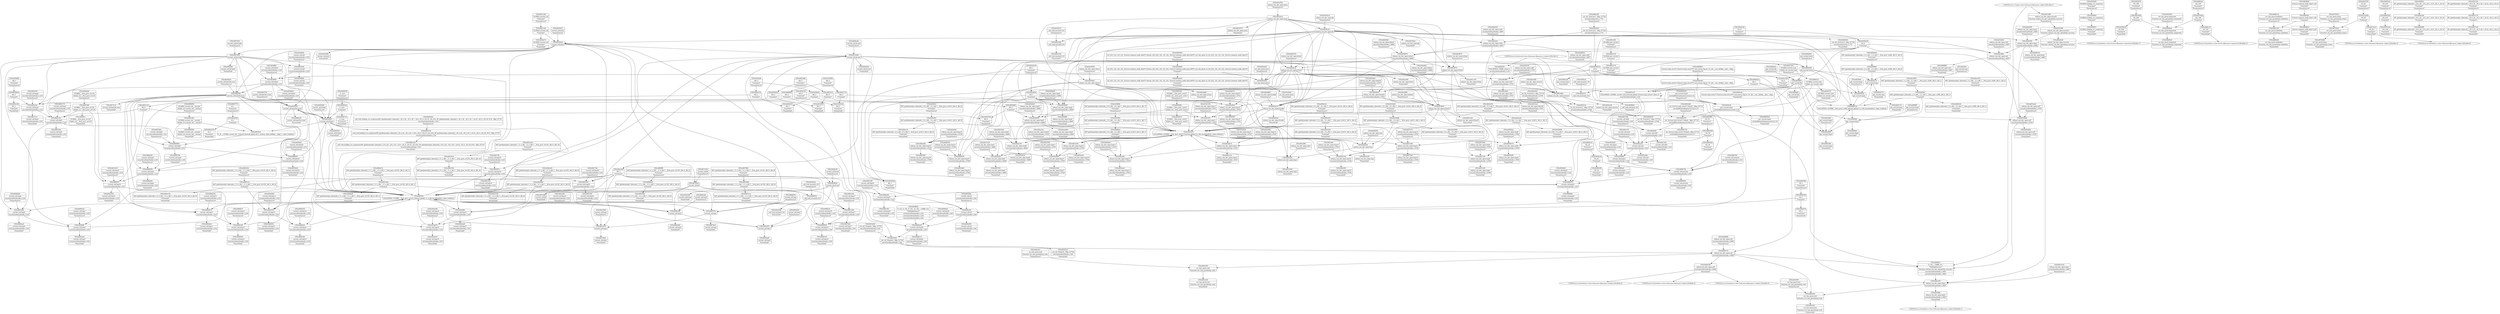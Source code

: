 digraph {
	CE0x46914a0 [shape=record,shape=Mrecord,label="{CE0x46914a0|i64*_getelementptr_inbounds_(_11_x_i64_,_11_x_i64_*___llvm_gcov_ctr125,_i64_0,_i64_10)|*Constant*|*SummSource*}"]
	CE0x4650ff0 [shape=record,shape=Mrecord,label="{CE0x4650ff0|selinux_tun_dev_open:call3|security/selinux/hooks.c,4701}"]
	CE0x4652e40 [shape=record,shape=Mrecord,label="{CE0x4652e40|_ret_i32_%retval.0,_!dbg_!27734|security/selinux/hooks.c,4708|*SummSink*}"]
	CE0x463ee40 [shape=record,shape=Mrecord,label="{CE0x463ee40|selinux_tun_dev_open:retval.0|*SummSink*}"]
	CE0x469b550 [shape=record,shape=Mrecord,label="{CE0x469b550|COLLAPSED:_CMRE:_elem_0::|security/selinux/hooks.c,218}"]
	CE0x46484e0 [shape=record,shape=Mrecord,label="{CE0x46484e0|current_sid:land.lhs.true|*SummSource*}"]
	CE0x466ea50 [shape=record,shape=Mrecord,label="{CE0x466ea50|avc_has_perm:tsid|Function::avc_has_perm&Arg::tsid::}"]
	CE0x465fac0 [shape=record,shape=Mrecord,label="{CE0x465fac0|_call_void_mcount()_#3|*SummSource*}"]
	CE0x4668440 [shape=record,shape=Mrecord,label="{CE0x4668440|selinux_tun_dev_open:tmp19|security/selinux/hooks.c,4708}"]
	CE0x462cb80 [shape=record,shape=Mrecord,label="{CE0x462cb80|selinux_tun_dev_open:tmp13|security/selinux/hooks.c,4703}"]
	CE0x464e540 [shape=record,shape=Mrecord,label="{CE0x464e540|current_sid:tmp13|security/selinux/hooks.c,218}"]
	CE0x4633f40 [shape=record,shape=Mrecord,label="{CE0x4633f40|_ret_i32_%tmp24,_!dbg_!27742|security/selinux/hooks.c,220}"]
	CE0x468a680 [shape=record,shape=Mrecord,label="{CE0x468a680|current_sid:land.lhs.true}"]
	CE0x463a070 [shape=record,shape=Mrecord,label="{CE0x463a070|current_sid:tmp16|security/selinux/hooks.c,218}"]
	CE0x4687de0 [shape=record,shape=Mrecord,label="{CE0x4687de0|i64*_getelementptr_inbounds_(_11_x_i64_,_11_x_i64_*___llvm_gcov_ctr125,_i64_0,_i64_0)|*Constant*|*SummSink*}"]
	CE0x4681930 [shape=record,shape=Mrecord,label="{CE0x4681930|i8_1|*Constant*|*SummSink*}"]
	CE0x4654e50 [shape=record,shape=Mrecord,label="{CE0x4654e50|i64*_getelementptr_inbounds_(_9_x_i64_,_9_x_i64_*___llvm_gcov_ctr413,_i64_0,_i64_6)|*Constant*}"]
	CE0x46851c0 [shape=record,shape=Mrecord,label="{CE0x46851c0|i64*_getelementptr_inbounds_(_11_x_i64_,_11_x_i64_*___llvm_gcov_ctr125,_i64_0,_i64_6)|*Constant*}"]
	CE0x465ff10 [shape=record,shape=Mrecord,label="{CE0x465ff10|GLOBAL:lockdep_rcu_suspicious|*Constant*|*SummSink*}"]
	CE0x4639340 [shape=record,shape=Mrecord,label="{CE0x4639340|_call_void_mcount()_#3|*SummSink*}"]
	CE0x464eed0 [shape=record,shape=Mrecord,label="{CE0x464eed0|selinux_tun_dev_open:tmp18|security/selinux/hooks.c,4708}"]
	CE0x4637f30 [shape=record,shape=Mrecord,label="{CE0x4637f30|selinux_tun_dev_open:tmp7|security/selinux/hooks.c,4699|*SummSink*}"]
	CE0x4667fd0 [shape=record,shape=Mrecord,label="{CE0x4667fd0|selinux_tun_dev_open:tmp18|security/selinux/hooks.c,4708|*SummSink*}"]
	CE0x4634f10 [shape=record,shape=Mrecord,label="{CE0x4634f10|current_sid:entry|*SummSource*}"]
	CE0x4645750 [shape=record,shape=Mrecord,label="{CE0x4645750|current_sid:land.lhs.true2|*SummSource*}"]
	CE0x465d200 [shape=record,shape=Mrecord,label="{CE0x465d200|current_sid:tmp21|security/selinux/hooks.c,218|*SummSource*}"]
	CE0x466fc10 [shape=record,shape=Mrecord,label="{CE0x466fc10|i32_128|*Constant*|*SummSink*}"]
	CE0x4690c40 [shape=record,shape=Mrecord,label="{CE0x4690c40|current_sid:tmp18|security/selinux/hooks.c,218|*SummSink*}"]
	CE0x463e640 [shape=record,shape=Mrecord,label="{CE0x463e640|current_sid:if.then}"]
	CE0x466b1c0 [shape=record,shape=Mrecord,label="{CE0x466b1c0|avc_has_perm:auditdata|Function::avc_has_perm&Arg::auditdata::|*SummSource*}"]
	CE0x465dfd0 [shape=record,shape=Mrecord,label="{CE0x465dfd0|i64_3|*Constant*|*SummSource*}"]
	CE0x4634d00 [shape=record,shape=Mrecord,label="{CE0x4634d00|selinux_tun_dev_open:sid1|security/selinux/hooks.c,4697|*SummSource*}"]
	CE0x465e270 [shape=record,shape=Mrecord,label="{CE0x465e270|i64_2|*Constant*}"]
	CE0x4652fb0 [shape=record,shape=Mrecord,label="{CE0x4652fb0|current_sid:do.body|*SummSink*}"]
	CE0x4692000 [shape=record,shape=Mrecord,label="{CE0x4692000|get_current:entry}"]
	CE0x4642f40 [shape=record,shape=Mrecord,label="{CE0x4642f40|selinux_tun_dev_open:tmp11|security/selinux/hooks.c,4703}"]
	CE0x463cf50 [shape=record,shape=Mrecord,label="{CE0x463cf50|avc_has_perm:tsid|Function::avc_has_perm&Arg::tsid::|*SummSource*}"]
	CE0x46455e0 [shape=record,shape=Mrecord,label="{CE0x46455e0|current_sid:land.lhs.true2}"]
	CE0x469c490 [shape=record,shape=Mrecord,label="{CE0x469c490|i32_1|*Constant*}"]
	CE0x4640030 [shape=record,shape=Mrecord,label="{CE0x4640030|i64_2|*Constant*|*SummSink*}"]
	CE0x469c990 [shape=record,shape=Mrecord,label="{CE0x469c990|current_sid:sid|security/selinux/hooks.c,220|*SummSink*}"]
	CE0x4653a40 [shape=record,shape=Mrecord,label="{CE0x4653a40|selinux_tun_dev_open:sid7|security/selinux/hooks.c,4705|*SummSource*}"]
	CE0x464d0f0 [shape=record,shape=Mrecord,label="{CE0x464d0f0|i32_(i32,_i32,_i16,_i32,_%struct.common_audit_data*)*_bitcast_(i32_(i32,_i32,_i16,_i32,_%struct.common_audit_data.495*)*_avc_has_perm_to_i32_(i32,_i32,_i16,_i32,_%struct.common_audit_data*)*)|*Constant*}"]
	CE0x46416e0 [shape=record,shape=Mrecord,label="{CE0x46416e0|selinux_tun_dev_open:tmp17|security/selinux/hooks.c,4705|*SummSource*}"]
	CE0x468a000 [shape=record,shape=Mrecord,label="{CE0x468a000|current_sid:tmp9|security/selinux/hooks.c,218|*SummSource*}"]
	CE0x4655be0 [shape=record,shape=Mrecord,label="{CE0x4655be0|selinux_tun_dev_open:tmp8|security/selinux/hooks.c,4700|*SummSource*}"]
	CE0x464ef40 [shape=record,shape=Mrecord,label="{CE0x464ef40|selinux_tun_dev_open:tmp18|security/selinux/hooks.c,4708|*SummSource*}"]
	CE0x465b4e0 [shape=record,shape=Mrecord,label="{CE0x465b4e0|i1_true|*Constant*}"]
	CE0x469c6b0 [shape=record,shape=Mrecord,label="{CE0x469c6b0|i32_1|*Constant*|*SummSource*}"]
	CE0x4687880 [shape=record,shape=Mrecord,label="{CE0x4687880|current_sid:tmp8|security/selinux/hooks.c,218|*SummSource*}"]
	CE0x4633e90 [shape=record,shape=Mrecord,label="{CE0x4633e90|selinux_tun_dev_open:tmp|*SummSink*}"]
	CE0x465e870 [shape=record,shape=Mrecord,label="{CE0x465e870|current_sid:tmp3}"]
	CE0x469b0a0 [shape=record,shape=Mrecord,label="{CE0x469b0a0|current_sid:tmp21|security/selinux/hooks.c,218|*SummSink*}"]
	CE0x469db20 [shape=record,shape=Mrecord,label="{CE0x469db20|current_sid:tmp24|security/selinux/hooks.c,220|*SummSource*}"]
	CE0x463b1c0 [shape=record,shape=Mrecord,label="{CE0x463b1c0|get_current:tmp}"]
	CE0x46823a0 [shape=record,shape=Mrecord,label="{CE0x46823a0|current_sid:tmp7|security/selinux/hooks.c,218|*SummSink*}"]
	CE0x463fe60 [shape=record,shape=Mrecord,label="{CE0x463fe60|i64_2|*Constant*}"]
	CE0x465db20 [shape=record,shape=Mrecord,label="{CE0x465db20|i64_3|*Constant*}"]
	CE0x46720a0 [shape=record,shape=Mrecord,label="{CE0x46720a0|avc_has_perm:tclass|Function::avc_has_perm&Arg::tclass::}"]
	CE0x465f9e0 [shape=record,shape=Mrecord,label="{CE0x465f9e0|i64*_getelementptr_inbounds_(_2_x_i64_,_2_x_i64_*___llvm_gcov_ctr98,_i64_0,_i64_0)|*Constant*}"]
	CE0x469bcf0 [shape=record,shape=Mrecord,label="{CE0x469bcf0|current_sid:tmp22|security/selinux/hooks.c,218|*SummSource*}"]
	CE0x46360f0 [shape=record,shape=Mrecord,label="{CE0x46360f0|current_sid:tobool|security/selinux/hooks.c,218}"]
	CE0x4654050 [shape=record,shape=Mrecord,label="{CE0x4654050|selinux_tun_dev_open:tmp|*SummSource*}"]
	CE0x4687f70 [shape=record,shape=Mrecord,label="{CE0x4687f70|current_sid:tmp}"]
	CE0x4633260 [shape=record,shape=Mrecord,label="{CE0x4633260|i64*_getelementptr_inbounds_(_9_x_i64_,_9_x_i64_*___llvm_gcov_ctr413,_i64_0,_i64_0)|*Constant*|*SummSource*}"]
	CE0x462c510 [shape=record,shape=Mrecord,label="{CE0x462c510|current_sid:tmp1}"]
	CE0x4653410 [shape=record,shape=Mrecord,label="{CE0x4653410|i64_5|*Constant*}"]
	CE0x4637e20 [shape=record,shape=Mrecord,label="{CE0x4637e20|selinux_tun_dev_open:tmp7|security/selinux/hooks.c,4699|*SummSource*}"]
	CE0x4635070 [shape=record,shape=Mrecord,label="{CE0x4635070|selinux_tun_dev_open:entry|*SummSink*}"]
	CE0x4662640 [shape=record,shape=Mrecord,label="{CE0x4662640|_ret_i32_%retval.0,_!dbg_!27728|security/selinux/avc.c,775|*SummSink*}"]
	CE0x469b390 [shape=record,shape=Mrecord,label="{CE0x469b390|i32_22|*Constant*|*SummSink*}"]
	CE0x464ce50 [shape=record,shape=Mrecord,label="{CE0x464ce50|selinux_tun_dev_open:tmp3|security/selinux/hooks.c,4697}"]
	CE0x4632510 [shape=record,shape=Mrecord,label="{CE0x4632510|_call_void_mcount()_#3|*SummSource*}"]
	CE0x469da30 [shape=record,shape=Mrecord,label="{CE0x469da30|current_sid:tmp24|security/selinux/hooks.c,220}"]
	CE0x4643790 [shape=record,shape=Mrecord,label="{CE0x4643790|i16_49|*Constant*|*SummSource*}"]
	CE0x4690d70 [shape=record,shape=Mrecord,label="{CE0x4690d70|current_sid:tmp19|security/selinux/hooks.c,218}"]
	CE0x469bf60 [shape=record,shape=Mrecord,label="{CE0x469bf60|current_sid:tmp22|security/selinux/hooks.c,218|*SummSink*}"]
	"CONST[source:0(mediator),value:2(dynamic)][purpose:{object}][SnkIdx:1]"
	CE0x4660ce0 [shape=record,shape=Mrecord,label="{CE0x4660ce0|GLOBAL:current_task|Global_var:current_task}"]
	CE0x4647df0 [shape=record,shape=Mrecord,label="{CE0x4647df0|GLOBAL:__llvm_gcov_ctr125|Global_var:__llvm_gcov_ctr125}"]
	CE0x4643dd0 [shape=record,shape=Mrecord,label="{CE0x4643dd0|i32_256|*Constant*}"]
	CE0x53432c0 [shape=record,shape=Mrecord,label="{CE0x53432c0|selinux_tun_dev_open:tmp11|security/selinux/hooks.c,4703|*SummSink*}"]
	CE0x4647cc0 [shape=record,shape=Mrecord,label="{CE0x4647cc0|current_sid:tmp4|security/selinux/hooks.c,218|*SummSink*}"]
	CE0x4662930 [shape=record,shape=Mrecord,label="{CE0x4662930|i64*_getelementptr_inbounds_(_2_x_i64_,_2_x_i64_*___llvm_gcov_ctr98,_i64_0,_i64_1)|*Constant*|*SummSink*}"]
	CE0x465ea50 [shape=record,shape=Mrecord,label="{CE0x465ea50|current_sid:tmp3|*SummSource*}"]
	CE0x464ec10 [shape=record,shape=Mrecord,label="{CE0x464ec10|i64*_getelementptr_inbounds_(_9_x_i64_,_9_x_i64_*___llvm_gcov_ctr413,_i64_0,_i64_8)|*Constant*|*SummSink*}"]
	CE0x462e390 [shape=record,shape=Mrecord,label="{CE0x462e390|selinux_tun_dev_open:if.end|*SummSink*}"]
	CE0x4652d30 [shape=record,shape=Mrecord,label="{CE0x4652d30|_ret_i32_%retval.0,_!dbg_!27734|security/selinux/hooks.c,4708|*SummSource*}"]
	CE0x462d4a0 [shape=record,shape=Mrecord,label="{CE0x462d4a0|selinux_tun_dev_open:tmp}"]
	CE0x466c440 [shape=record,shape=Mrecord,label="{CE0x466c440|_ret_i32_%retval.0,_!dbg_!27728|security/selinux/avc.c,775}"]
	CE0x4668f80 [shape=record,shape=Mrecord,label="{CE0x4668f80|selinux_tun_dev_open:sid1|security/selinux/hooks.c,4697|*SummSink*}"]
	CE0x46870c0 [shape=record,shape=Mrecord,label="{CE0x46870c0|current_sid:tmp|*SummSink*}"]
	CE0x465fb60 [shape=record,shape=Mrecord,label="{CE0x465fb60|_call_void_mcount()_#3|*SummSink*}"]
	CE0x4660630 [shape=record,shape=Mrecord,label="{CE0x4660630|get_current:tmp1}"]
	CE0x4655dd0 [shape=record,shape=Mrecord,label="{CE0x4655dd0|selinux_tun_dev_open:tmp8|security/selinux/hooks.c,4700|*SummSink*}"]
	CE0x4682cd0 [shape=record,shape=Mrecord,label="{CE0x4682cd0|current_sid:tmp2|*SummSource*}"]
	CE0x464e150 [shape=record,shape=Mrecord,label="{CE0x464e150|i64*_getelementptr_inbounds_(_11_x_i64_,_11_x_i64_*___llvm_gcov_ctr125,_i64_0,_i64_6)|*Constant*|*SummSink*}"]
	CE0x4681de0 [shape=record,shape=Mrecord,label="{CE0x4681de0|_call_void_lockdep_rcu_suspicious(i8*_getelementptr_inbounds_(_25_x_i8_,_25_x_i8_*_.str3,_i32_0,_i32_0),_i32_218,_i8*_getelementptr_inbounds_(_45_x_i8_,_45_x_i8_*_.str12,_i32_0,_i32_0))_#10,_!dbg_!27727|security/selinux/hooks.c,218|*SummSource*}"]
	CE0x469dc10 [shape=record,shape=Mrecord,label="{CE0x469dc10|current_sid:tmp24|security/selinux/hooks.c,220|*SummSink*}"]
	CE0x465ee10 [shape=record,shape=Mrecord,label="{CE0x465ee10|_call_void_mcount()_#3}"]
	CE0x46843d0 [shape=record,shape=Mrecord,label="{CE0x46843d0|current_sid:tmp12|security/selinux/hooks.c,218}"]
	CE0x46433b0 [shape=record,shape=Mrecord,label="{CE0x46433b0|current_sid:tmp10|security/selinux/hooks.c,218|*SummSink*}"]
	"CONST[source:0(mediator),value:2(dynamic)][purpose:{object}][SnkIdx:5]"
	CE0x4633de0 [shape=record,shape=Mrecord,label="{CE0x4633de0|selinux_tun_dev_open:bb|*SummSink*}"]
	CE0x465cd40 [shape=record,shape=Mrecord,label="{CE0x465cd40|current_sid:cred|security/selinux/hooks.c,218|*SummSink*}"]
	CE0x4643610 [shape=record,shape=Mrecord,label="{CE0x4643610|selinux_tun_dev_open:tmp6|security/selinux/hooks.c,4699|*SummSink*}"]
	CE0x465caa0 [shape=record,shape=Mrecord,label="{CE0x465caa0|current_sid:cred|security/selinux/hooks.c,218}"]
	CE0x4633b20 [shape=record,shape=Mrecord,label="{CE0x4633b20|i64_1|*Constant*|*SummSink*}"]
	CE0x4652cc0 [shape=record,shape=Mrecord,label="{CE0x4652cc0|_ret_i32_%retval.0,_!dbg_!27734|security/selinux/hooks.c,4708}"]
	CE0x4641430 [shape=record,shape=Mrecord,label="{CE0x4641430|GLOBAL:get_current|*Constant*}"]
	CE0x463e150 [shape=record,shape=Mrecord,label="{CE0x463e150|i64*_getelementptr_inbounds_(_2_x_i64_,_2_x_i64_*___llvm_gcov_ctr98,_i64_0,_i64_0)|*Constant*|*SummSink*}"]
	CE0x4649370 [shape=record,shape=Mrecord,label="{CE0x4649370|GLOBAL:current_task|Global_var:current_task|*SummSink*}"]
	CE0x4631a80 [shape=record,shape=Mrecord,label="{CE0x4631a80|GLOBAL:current_sid|*Constant*|*SummSource*}"]
	CE0x4681100 [shape=record,shape=Mrecord,label="{CE0x4681100|current_sid:tmp5|security/selinux/hooks.c,218}"]
	CE0x4636fe0 [shape=record,shape=Mrecord,label="{CE0x4636fe0|GLOBAL:lockdep_rcu_suspicious|*Constant*}"]
	CE0x4635740 [shape=record,shape=Mrecord,label="{CE0x4635740|i64_0|*Constant*|*SummSink*}"]
	CE0x465c980 [shape=record,shape=Mrecord,label="{CE0x465c980|i32_78|*Constant*|*SummSource*}"]
	CE0x465e2e0 [shape=record,shape=Mrecord,label="{CE0x465e2e0|current_sid:tmp4|security/selinux/hooks.c,218}"]
	CE0x469ddc0 [shape=record,shape=Mrecord,label="{CE0x469ddc0|get_current:bb|*SummSource*}"]
	CE0x46427d0 [shape=record,shape=Mrecord,label="{CE0x46427d0|i64*_getelementptr_inbounds_(_11_x_i64_,_11_x_i64_*___llvm_gcov_ctr125,_i64_0,_i64_8)|*Constant*|*SummSink*}"]
	CE0x4633860 [shape=record,shape=Mrecord,label="{CE0x4633860|selinux_tun_dev_open:sid1|security/selinux/hooks.c,4697}"]
	CE0x5343090 [shape=record,shape=Mrecord,label="{CE0x5343090|i64_4|*Constant*|*SummSource*}"]
	CE0x463b230 [shape=record,shape=Mrecord,label="{CE0x463b230|i32_0|*Constant*}"]
	CE0x4632460 [shape=record,shape=Mrecord,label="{CE0x4632460|current_sid:entry|*SummSink*}"]
	CE0x4651830 [shape=record,shape=Mrecord,label="{CE0x4651830|i32_218|*Constant*|*SummSink*}"]
	CE0x463f0c0 [shape=record,shape=Mrecord,label="{CE0x463f0c0|i64*_getelementptr_inbounds_(_9_x_i64_,_9_x_i64_*___llvm_gcov_ctr413,_i64_0,_i64_8)|*Constant*|*SummSource*}"]
	CE0x4681a60 [shape=record,shape=Mrecord,label="{CE0x4681a60|i8*_getelementptr_inbounds_(_25_x_i8_,_25_x_i8_*_.str3,_i32_0,_i32_0)|*Constant*}"]
	CE0x4656cc0 [shape=record,shape=Mrecord,label="{CE0x4656cc0|i64*_getelementptr_inbounds_(_9_x_i64_,_9_x_i64_*___llvm_gcov_ctr413,_i64_0,_i64_6)|*Constant*|*SummSource*}"]
	CE0x4656ef0 [shape=record,shape=Mrecord,label="{CE0x4656ef0|selinux_tun_dev_open:tmp4|security/selinux/hooks.c,4699|*SummSource*}"]
	CE0x4667e40 [shape=record,shape=Mrecord,label="{CE0x4667e40|current_sid:tmp17|security/selinux/hooks.c,218|*SummSource*}"]
	CE0x465cb10 [shape=record,shape=Mrecord,label="{CE0x465cb10|COLLAPSED:_GCMRE_current_task_external_global_%struct.task_struct*:_elem_0::|security/selinux/hooks.c,218}"]
	"CONST[source:0(mediator),value:0(static)][purpose:{operation}][SnkIdx:7]"
	CE0x4667880 [shape=record,shape=Mrecord,label="{CE0x4667880|i64*_getelementptr_inbounds_(_11_x_i64_,_11_x_i64_*___llvm_gcov_ctr125,_i64_0,_i64_9)|*Constant*|*SummSource*}"]
	CE0x465cc70 [shape=record,shape=Mrecord,label="{CE0x465cc70|current_sid:cred|security/selinux/hooks.c,218|*SummSource*}"]
	CE0x4655b00 [shape=record,shape=Mrecord,label="{CE0x4655b00|i64_5|*Constant*}"]
	CE0x4656fd0 [shape=record,shape=Mrecord,label="{CE0x4656fd0|GLOBAL:__llvm_gcov_ctr413|Global_var:__llvm_gcov_ctr413}"]
	CE0x46402f0 [shape=record,shape=Mrecord,label="{CE0x46402f0|selinux_tun_dev_open:tmp2|security/selinux/hooks.c,4693|*SummSource*}"]
	CE0x4653480 [shape=record,shape=Mrecord,label="{CE0x4653480|i64_5|*Constant*|*SummSource*}"]
	CE0x5b46780 [shape=record,shape=Mrecord,label="{CE0x5b46780|selinux_tun_dev_open:call|security/selinux/hooks.c,4694|*SummSink*}"]
	CE0x463edd0 [shape=record,shape=Mrecord,label="{CE0x463edd0|selinux_tun_dev_open:retval.0|*SummSource*}"]
	CE0x463c100 [shape=record,shape=Mrecord,label="{CE0x463c100|selinux_tun_dev_open:if.then|*SummSink*}"]
	CE0x46386b0 [shape=record,shape=Mrecord,label="{CE0x46386b0|current_sid:call|security/selinux/hooks.c,218|*SummSink*}"]
	CE0x65b4af0 [shape=record,shape=Mrecord,label="{CE0x65b4af0|avc_has_perm:entry|*SummSource*}"]
	CE0x46603a0 [shape=record,shape=Mrecord,label="{CE0x46603a0|i32_218|*Constant*|*SummSource*}"]
	CE0x465a350 [shape=record,shape=Mrecord,label="{CE0x465a350|selinux_tun_dev_open:tmp16|security/selinux/hooks.c,4705}"]
	"CONST[source:0(mediator),value:2(dynamic)][purpose:{object}][SnkIdx:2]"
	CE0x46342b0 [shape=record,shape=Mrecord,label="{CE0x46342b0|avc_has_perm:requested|Function::avc_has_perm&Arg::requested::|*SummSource*}"]
	CE0x465d820 [shape=record,shape=Mrecord,label="{CE0x465d820|current_sid:tobool|security/selinux/hooks.c,218|*SummSink*}"]
	CE0x463b330 [shape=record,shape=Mrecord,label="{CE0x463b330|i32_0|*Constant*|*SummSource*}"]
	CE0x4661600 [shape=record,shape=Mrecord,label="{CE0x4661600|current_sid:call|security/selinux/hooks.c,218}"]
	CE0x4651ce0 [shape=record,shape=Mrecord,label="{CE0x4651ce0|i8*_getelementptr_inbounds_(_45_x_i8_,_45_x_i8_*_.str12,_i32_0,_i32_0)|*Constant*|*SummSource*}"]
	CE0x4671ec0 [shape=record,shape=Mrecord,label="{CE0x4671ec0|i16_49|*Constant*|*SummSink*}"]
	CE0x4691e70 [shape=record,shape=Mrecord,label="{CE0x4691e70|GLOBAL:get_current|*Constant*|*SummSink*}"]
	CE0x468a0d0 [shape=record,shape=Mrecord,label="{CE0x468a0d0|current_sid:tmp9|security/selinux/hooks.c,218|*SummSink*}"]
	CE0x463a410 [shape=record,shape=Mrecord,label="{CE0x463a410|current_sid:tmp16|security/selinux/hooks.c,218|*SummSink*}"]
	CE0x4668a70 [shape=record,shape=Mrecord,label="{CE0x4668a70|i64*_getelementptr_inbounds_(_11_x_i64_,_11_x_i64_*___llvm_gcov_ctr125,_i64_0,_i64_1)|*Constant*|*SummSource*}"]
	CE0x463cb00 [shape=record,shape=Mrecord,label="{CE0x463cb00|i64*_getelementptr_inbounds_(_9_x_i64_,_9_x_i64_*___llvm_gcov_ctr413,_i64_0,_i64_6)|*Constant*|*SummSink*}"]
	CE0x46474a0 [shape=record,shape=Mrecord,label="{CE0x46474a0|i64*_getelementptr_inbounds_(_11_x_i64_,_11_x_i64_*___llvm_gcov_ctr125,_i64_0,_i64_1)|*Constant*}"]
	CE0x4640170 [shape=record,shape=Mrecord,label="{CE0x4640170|get_current:tmp1|*SummSink*}"]
	CE0x4653bb0 [shape=record,shape=Mrecord,label="{CE0x4653bb0|selinux_tun_dev_open:sid7|security/selinux/hooks.c,4705|*SummSink*}"]
	CE0x46920b0 [shape=record,shape=Mrecord,label="{CE0x46920b0|get_current:entry|*SummSource*}"]
	CE0x465f280 [shape=record,shape=Mrecord,label="{CE0x465f280|current_sid:sid|security/selinux/hooks.c,220|*SummSource*}"]
	CE0x4688050 [shape=record,shape=Mrecord,label="{CE0x4688050|current_sid:tmp|*SummSource*}"]
	CE0x46915c0 [shape=record,shape=Mrecord,label="{CE0x46915c0|current_sid:tmp19|security/selinux/hooks.c,218|*SummSink*}"]
	CE0x4630960 [shape=record,shape=Mrecord,label="{CE0x4630960|i64*_getelementptr_inbounds_(_9_x_i64_,_9_x_i64_*___llvm_gcov_ctr413,_i64_0,_i64_0)|*Constant*|*SummSink*}"]
	CE0x4648a90 [shape=record,shape=Mrecord,label="{CE0x4648a90|current_sid:do.end|*SummSink*}"]
	CE0x4653e70 [shape=record,shape=Mrecord,label="{CE0x4653e70|selinux_tun_dev_open:if.end6}"]
	CE0x4648b30 [shape=record,shape=Mrecord,label="{CE0x4648b30|current_sid:if.end}"]
	CE0x4638230 [shape=record,shape=Mrecord,label="{CE0x4638230|i32_256|*Constant*|*SummSink*}"]
	CE0x46545a0 [shape=record,shape=Mrecord,label="{CE0x46545a0|GLOBAL:__llvm_gcov_ctr413|Global_var:__llvm_gcov_ctr413|*SummSource*}"]
	CE0x46320f0 [shape=record,shape=Mrecord,label="{CE0x46320f0|selinux_tun_dev_open:tmp1|*SummSource*}"]
	CE0x4632880 [shape=record,shape=Mrecord,label="{CE0x4632880|i64*_getelementptr_inbounds_(_9_x_i64_,_9_x_i64_*___llvm_gcov_ctr413,_i64_0,_i64_0)|*Constant*}"]
	CE0x4691550 [shape=record,shape=Mrecord,label="{CE0x4691550|i64*_getelementptr_inbounds_(_11_x_i64_,_11_x_i64_*___llvm_gcov_ctr125,_i64_0,_i64_10)|*Constant*|*SummSink*}"]
	CE0x4667a10 [shape=record,shape=Mrecord,label="{CE0x4667a10|i64*_getelementptr_inbounds_(_11_x_i64_,_11_x_i64_*___llvm_gcov_ctr125,_i64_0,_i64_9)|*Constant*|*SummSink*}"]
	CE0x5343150 [shape=record,shape=Mrecord,label="{CE0x5343150|selinux_tun_dev_open:tmp11|security/selinux/hooks.c,4703|*SummSource*}"]
	CE0x4638640 [shape=record,shape=Mrecord,label="{CE0x4638640|current_sid:call|security/selinux/hooks.c,218|*SummSource*}"]
	CE0x4656db0 [shape=record,shape=Mrecord,label="{CE0x4656db0|i64_0|*Constant*}"]
	CE0x46392a0 [shape=record,shape=Mrecord,label="{CE0x46392a0|_call_void_mcount()_#3|*SummSource*}"]
	CE0x463ce40 [shape=record,shape=Mrecord,label="{CE0x463ce40|avc_has_perm:ssid|Function::avc_has_perm&Arg::ssid::|*SummSink*}"]
	CE0x4642ed0 [shape=record,shape=Mrecord,label="{CE0x4642ed0|current_sid:tmp15|security/selinux/hooks.c,218|*SummSink*}"]
	CE0x46435a0 [shape=record,shape=Mrecord,label="{CE0x46435a0|selinux_tun_dev_open:tmp6|security/selinux/hooks.c,4699|*SummSource*}"]
	CE0x4682c60 [shape=record,shape=Mrecord,label="{CE0x4682c60|current_sid:tmp2}"]
	CE0x4643d60 [shape=record,shape=Mrecord,label="{CE0x4643d60|selinux_tun_dev_open:call3|security/selinux/hooks.c,4701|*SummSink*}"]
	CE0x4661040 [shape=record,shape=Mrecord,label="{CE0x4661040|GLOBAL:current_sid.__warned|Global_var:current_sid.__warned}"]
	CE0x463d390 [shape=record,shape=Mrecord,label="{CE0x463d390|selinux_tun_dev_open:return|*SummSource*}"]
	CE0x463f3b0 [shape=record,shape=Mrecord,label="{CE0x463f3b0|selinux_tun_dev_open:return}"]
	CE0x464d8b0 [shape=record,shape=Mrecord,label="{CE0x464d8b0|selinux_tun_dev_open:if.end6|*SummSource*}"]
	CE0x462d9f0 [shape=record,shape=Mrecord,label="{CE0x462d9f0|selinux_tun_dev_open:if.then5|*SummSource*}"]
	CE0x463ab10 [shape=record,shape=Mrecord,label="{CE0x463ab10|selinux_tun_dev_open:tmp12|security/selinux/hooks.c,4703}"]
	CE0x4668550 [shape=record,shape=Mrecord,label="{CE0x4668550|selinux_tun_dev_open:tmp19|security/selinux/hooks.c,4708|*SummSource*}"]
	CE0x469d740 [shape=record,shape=Mrecord,label="{CE0x469d740|COLLAPSED:_GCMRE___llvm_gcov_ctr98_internal_global_2_x_i64_zeroinitializer:_elem_0:default:}"]
	CE0x4689f10 [shape=record,shape=Mrecord,label="{CE0x4689f10|current_sid:tmp10|security/selinux/hooks.c,218}"]
	CE0x46a54b0 [shape=record,shape=Mrecord,label="{CE0x46a54b0|get_current:tmp3}"]
	CE0x4641e30 [shape=record,shape=Mrecord,label="{CE0x4641e30|selinux_tun_dev_open:tmp15|security/selinux/hooks.c,4704}"]
	CE0x463e500 [shape=record,shape=Mrecord,label="{CE0x463e500|current_sid:if.end|*SummSink*}"]
	CE0x4653550 [shape=record,shape=Mrecord,label="{CE0x4653550|i64_5|*Constant*|*SummSink*}"]
	CE0x46541b0 [shape=record,shape=Mrecord,label="{CE0x46541b0|_call_void_mcount()_#3|*SummSink*}"]
	CE0x46866b0 [shape=record,shape=Mrecord,label="{CE0x46866b0|current_sid:tmp8|security/selinux/hooks.c,218}"]
	CE0x4657270 [shape=record,shape=Mrecord,label="{CE0x4657270|selinux_tun_dev_open:tmp14|security/selinux/hooks.c,4704|*SummSource*}"]
	CE0x4691950 [shape=record,shape=Mrecord,label="{CE0x4691950|current_sid:tmp20|security/selinux/hooks.c,218|*SummSink*}"]
	CE0x4654ce0 [shape=record,shape=Mrecord,label="{CE0x4654ce0|selinux_tun_dev_open:tmp13|security/selinux/hooks.c,4703|*SummSink*}"]
	CE0x465f620 [shape=record,shape=Mrecord,label="{CE0x465f620|0:_i32,_4:_i32,_8:_i32,_12:_i32,_:_CMRE_4,8_|*MultipleSource*|security/selinux/hooks.c,218|security/selinux/hooks.c,218|security/selinux/hooks.c,220}"]
	CE0x465b3b0 [shape=record,shape=Mrecord,label="{CE0x465b3b0|current_sid:tmp14|security/selinux/hooks.c,218|*SummSink*}"]
	"CONST[source:0(mediator),value:0(static)][purpose:{operation}][SnkIdx:3]"
	CE0x4648000 [shape=record,shape=Mrecord,label="{CE0x4648000|GLOBAL:__llvm_gcov_ctr125|Global_var:__llvm_gcov_ctr125|*SummSource*}"]
	CE0x46917b0 [shape=record,shape=Mrecord,label="{CE0x46917b0|current_sid:tmp20|security/selinux/hooks.c,218|*SummSource*}"]
	CE0x4668f10 [shape=record,shape=Mrecord,label="{CE0x4668f10|0:_i32,_:_CMRE_0,4_|*MultipleSource*|Function::selinux_tun_dev_open&Arg::security::|security/selinux/hooks.c,4697|security/selinux/hooks.c,4693}"]
	CE0x46676b0 [shape=record,shape=Mrecord,label="{CE0x46676b0|i64*_getelementptr_inbounds_(_11_x_i64_,_11_x_i64_*___llvm_gcov_ctr125,_i64_0,_i64_9)|*Constant*}"]
	CE0x4689990 [shape=record,shape=Mrecord,label="{CE0x4689990|current_sid:tmp9|security/selinux/hooks.c,218}"]
	CE0x4642df0 [shape=record,shape=Mrecord,label="{CE0x4642df0|current_sid:tmp15|security/selinux/hooks.c,218}"]
	CE0x4650b40 [shape=record,shape=Mrecord,label="{CE0x4650b40|selinux_tun_dev_open:tobool4|security/selinux/hooks.c,4703}"]
	CE0x4657b20 [shape=record,shape=Mrecord,label="{CE0x4657b20|current_sid:do.body}"]
	CE0x4673110 [shape=record,shape=Mrecord,label="{CE0x4673110|current_sid:land.lhs.true|*SummSink*}"]
	CE0x4643cf0 [shape=record,shape=Mrecord,label="{CE0x4643cf0|selinux_tun_dev_open:call3|security/selinux/hooks.c,4701|*SummSource*}"]
	CE0x464c650 [shape=record,shape=Mrecord,label="{CE0x464c650|avc_has_perm:ssid|Function::avc_has_perm&Arg::ssid::}"]
	CE0x4681770 [shape=record,shape=Mrecord,label="{CE0x4681770|i8_1|*Constant*|*SummSource*}"]
	CE0x4691630 [shape=record,shape=Mrecord,label="{CE0x4691630|current_sid:tmp20|security/selinux/hooks.c,218}"]
	CE0x465a690 [shape=record,shape=Mrecord,label="{CE0x465a690|selinux_tun_dev_open:tmp17|security/selinux/hooks.c,4705}"]
	CE0x469b850 [shape=record,shape=Mrecord,label="{CE0x469b850|current_sid:security|security/selinux/hooks.c,218|*SummSink*}"]
	CE0x4651060 [shape=record,shape=Mrecord,label="{CE0x4651060|selinux_tun_dev_open:tmp9|security/selinux/hooks.c,4700|*SummSource*}"]
	CE0x4690920 [shape=record,shape=Mrecord,label="{CE0x4690920|current_sid:tmp18|security/selinux/hooks.c,218}"]
	CE0x5a13d00 [shape=record,shape=Mrecord,label="{CE0x5a13d00|i16_49|*Constant*}"]
	CE0x4641180 [shape=record,shape=Mrecord,label="{CE0x4641180|current_sid:call4|security/selinux/hooks.c,218|*SummSource*}"]
	CE0x46921d0 [shape=record,shape=Mrecord,label="{CE0x46921d0|get_current:entry|*SummSink*}"]
	"CONST[source:0(mediator),value:2(dynamic)][purpose:{subject}][SnkIdx:0]"
	CE0x4682d40 [shape=record,shape=Mrecord,label="{CE0x4682d40|current_sid:tmp2|*SummSink*}"]
	CE0x469c300 [shape=record,shape=Mrecord,label="{CE0x469c300|current_sid:tmp23|security/selinux/hooks.c,218|*SummSink*}"]
	CE0x46346d0 [shape=record,shape=Mrecord,label="{CE0x46346d0|selinux_tun_dev_open:tmp4|security/selinux/hooks.c,4699}"]
	CE0x4632b10 [shape=record,shape=Mrecord,label="{CE0x4632b10|selinux_tun_dev_open:entry}"]
	CE0x4688ff0 [shape=record,shape=Mrecord,label="{CE0x4688ff0|i64*_getelementptr_inbounds_(_11_x_i64_,_11_x_i64_*___llvm_gcov_ctr125,_i64_0,_i64_0)|*Constant*|*SummSource*}"]
	CE0x463cfc0 [shape=record,shape=Mrecord,label="{CE0x463cfc0|avc_has_perm:tsid|Function::avc_has_perm&Arg::tsid::|*SummSink*}"]
	CE0x469c180 [shape=record,shape=Mrecord,label="{CE0x469c180|current_sid:tmp23|security/selinux/hooks.c,218|*SummSource*}"]
	CE0x4684010 [shape=record,shape=Mrecord,label="{CE0x4684010|current_sid:tmp11|security/selinux/hooks.c,218}"]
	CE0x4639030 [shape=record,shape=Mrecord,label="{CE0x4639030|_call_void_mcount()_#3}"]
	CE0x469def0 [shape=record,shape=Mrecord,label="{CE0x469def0|get_current:bb|*SummSink*}"]
	CE0x464d030 [shape=record,shape=Mrecord,label="{CE0x464d030|selinux_tun_dev_open:call2|security/selinux/hooks.c,4697|*SummSink*}"]
	CE0x4674440 [shape=record,shape=Mrecord,label="{CE0x4674440|current_sid:do.end}"]
	CE0x4653710 [shape=record,shape=Mrecord,label="{CE0x4653710|i64_4|*Constant*}"]
	CE0x462ca10 [shape=record,shape=Mrecord,label="{CE0x462ca10|selinux_tun_dev_open:tmp12|security/selinux/hooks.c,4703|*SummSink*}"]
	CE0x46405e0 [shape=record,shape=Mrecord,label="{CE0x46405e0|i64*_getelementptr_inbounds_(_2_x_i64_,_2_x_i64_*___llvm_gcov_ctr98,_i64_0,_i64_1)|*Constant*}"]
	CE0x463f600 [shape=record,shape=Mrecord,label="{CE0x463f600|i64*_getelementptr_inbounds_(_9_x_i64_,_9_x_i64_*___llvm_gcov_ctr413,_i64_0,_i64_7)|*Constant*|*SummSource*}"]
	CE0x4642fe0 [shape=record,shape=Mrecord,label="{CE0x4642fe0|selinux_tun_dev_open:tmp10|security/selinux/hooks.c,4703}"]
	CE0x4635b90 [shape=record,shape=Mrecord,label="{CE0x4635b90|i64*_getelementptr_inbounds_(_9_x_i64_,_9_x_i64_*___llvm_gcov_ctr413,_i64_0,_i64_3)|*Constant*|*SummSink*}"]
	CE0x464d2d0 [shape=record,shape=Mrecord,label="{CE0x464d2d0|selinux_tun_dev_open:tmp7|security/selinux/hooks.c,4699}"]
	CE0x4682600 [shape=record,shape=Mrecord,label="{CE0x4682600|GLOBAL:current_sid.__warned|Global_var:current_sid.__warned|*SummSource*}"]
	CE0x463dee0 [shape=record,shape=Mrecord,label="{CE0x463dee0|current_sid:entry}"]
	CE0x4648c50 [shape=record,shape=Mrecord,label="{CE0x4648c50|current_sid:if.end|*SummSource*}"]
	CE0x4681170 [shape=record,shape=Mrecord,label="{CE0x4681170|current_sid:tmp5|security/selinux/hooks.c,218|*SummSource*}"]
	CE0x4660c40 [shape=record,shape=Mrecord,label="{CE0x4660c40|%struct.task_struct*_(%struct.task_struct**)*_asm_movq_%gs:$_1:P_,$0_,_r,im,_dirflag_,_fpsr_,_flags_|*SummSink*}"]
	CE0x4643f70 [shape=record,shape=Mrecord,label="{CE0x4643f70|i32_256|*Constant*|*SummSource*}"]
	CE0x466faa0 [shape=record,shape=Mrecord,label="{CE0x466faa0|i32_128|*Constant*|*SummSource*}"]
	CE0x469b740 [shape=record,shape=Mrecord,label="{CE0x469b740|current_sid:security|security/selinux/hooks.c,218}"]
	CE0x465b710 [shape=record,shape=Mrecord,label="{CE0x465b710|i1_true|*Constant*|*SummSink*}"]
	CE0x4634e60 [shape=record,shape=Mrecord,label="{CE0x4634e60|_ret_i32_%tmp24,_!dbg_!27742|security/selinux/hooks.c,220|*SummSource*}"]
	CE0x464cde0 [shape=record,shape=Mrecord,label="{CE0x464cde0|selinux_tun_dev_open:call2|security/selinux/hooks.c,4697}"]
	CE0x469fa60 [shape=record,shape=Mrecord,label="{CE0x469fa60|get_current:tmp2|*SummSink*}"]
	CE0x462dec0 [shape=record,shape=Mrecord,label="{CE0x462dec0|selinux_tun_dev_open:if.end}"]
	CE0x4660ec0 [shape=record,shape=Mrecord,label="{CE0x4660ec0|current_sid:tmp7|security/selinux/hooks.c,218|*SummSource*}"]
	CE0x469e020 [shape=record,shape=Mrecord,label="{CE0x469e020|i64*_getelementptr_inbounds_(_2_x_i64_,_2_x_i64_*___llvm_gcov_ctr98,_i64_0,_i64_0)|*Constant*|*SummSource*}"]
	CE0x4692260 [shape=record,shape=Mrecord,label="{CE0x4692260|_ret_%struct.task_struct*_%tmp4,_!dbg_!27714|./arch/x86/include/asm/current.h,14|*SummSource*}"]
	CE0x46876c0 [shape=record,shape=Mrecord,label="{CE0x46876c0|0:_i8,_:_GCMR_current_sid.__warned_internal_global_i8_0,_section_.data.unlikely_,_align_1:_elem_0:default:}"]
	CE0x4641cb0 [shape=record,shape=Mrecord,label="{CE0x4641cb0|GLOBAL:current_sid|*Constant*}"]
	CE0x463c500 [shape=record,shape=Mrecord,label="{CE0x463c500|i32_0|*Constant*|*SummSink*}"]
	CE0x4660080 [shape=record,shape=Mrecord,label="{CE0x4660080|i8*_getelementptr_inbounds_(_25_x_i8_,_25_x_i8_*_.str3,_i32_0,_i32_0)|*Constant*|*SummSink*}"]
	CE0x46559d0 [shape=record,shape=Mrecord,label="{CE0x46559d0|current_sid:tobool1|security/selinux/hooks.c,218|*SummSink*}"]
	CE0x465b550 [shape=record,shape=Mrecord,label="{CE0x465b550|i1_true|*Constant*|*SummSource*}"]
	CE0x465b230 [shape=record,shape=Mrecord,label="{CE0x465b230|current_sid:tmp14|security/selinux/hooks.c,218|*SummSource*}"]
	CE0x4631d80 [shape=record,shape=Mrecord,label="{CE0x4631d80|selinux_tun_dev_open:security|Function::selinux_tun_dev_open&Arg::security::|*SummSource*}"]
	CE0x4631280 [shape=record,shape=Mrecord,label="{CE0x4631280|_call_void_mcount()_#3}"]
	CE0x469f980 [shape=record,shape=Mrecord,label="{CE0x469f980|get_current:tmp2}"]
	CE0x46387a0 [shape=record,shape=Mrecord,label="{CE0x46387a0|i32_0|*Constant*}"]
	"CONST[source:0(mediator),value:2(dynamic)][purpose:{subject}][SnkIdx:4]"
	CE0x462e020 [shape=record,shape=Mrecord,label="{CE0x462e020|selinux_tun_dev_open:call2|security/selinux/hooks.c,4697|*SummSource*}"]
	CE0x4685090 [shape=record,shape=Mrecord,label="{CE0x4685090|current_sid:tmp12|security/selinux/hooks.c,218|*SummSink*}"]
	CE0x465f8b0 [shape=record,shape=Mrecord,label="{CE0x465f8b0|get_current:bb}"]
	CE0x4681d70 [shape=record,shape=Mrecord,label="{CE0x4681d70|_call_void_lockdep_rcu_suspicious(i8*_getelementptr_inbounds_(_25_x_i8_,_25_x_i8_*_.str3,_i32_0,_i32_0),_i32_218,_i8*_getelementptr_inbounds_(_45_x_i8_,_45_x_i8_*_.str12,_i32_0,_i32_0))_#10,_!dbg_!27727|security/selinux/hooks.c,218}"]
	CE0x46910c0 [shape=record,shape=Mrecord,label="{CE0x46910c0|i64*_getelementptr_inbounds_(_11_x_i64_,_11_x_i64_*___llvm_gcov_ctr125,_i64_0,_i64_10)|*Constant*}"]
	CE0x4684da0 [shape=record,shape=Mrecord,label="{CE0x4684da0|current_sid:tmp11|security/selinux/hooks.c,218|*SummSink*}"]
	"CONST[source:0(mediator),value:2(dynamic)][purpose:{object}][SnkIdx:6]"
	CE0x4669170 [shape=record,shape=Mrecord,label="{CE0x4669170|selinux_tun_dev_open:call|security/selinux/hooks.c,4694}"]
	CE0x466d5e0 [shape=record,shape=Mrecord,label="{CE0x466d5e0|avc_has_perm:requested|Function::avc_has_perm&Arg::requested::|*SummSink*}"]
	CE0x46529b0 [shape=record,shape=Mrecord,label="{CE0x46529b0|selinux_tun_dev_open:tmp19|security/selinux/hooks.c,4708|*SummSink*}"]
	CE0x4651160 [shape=record,shape=Mrecord,label="{CE0x4651160|selinux_tun_dev_open:tmp9|security/selinux/hooks.c,4700}"]
	CE0x466d650 [shape=record,shape=Mrecord,label="{CE0x466d650|%struct.common_audit_data*_null|*Constant*|*SummSource*}"]
	CE0x4634410 [shape=record,shape=Mrecord,label="{CE0x4634410|selinux_tun_dev_open:bb|*SummSource*}"]
	CE0x46473b0 [shape=record,shape=Mrecord,label="{CE0x46473b0|GLOBAL:current_task|Global_var:current_task|*SummSource*}"]
	CE0x5ceeb90 [shape=record,shape=Mrecord,label="{CE0x5ceeb90|avc_has_perm:entry|*SummSink*}"]
	CE0x4640280 [shape=record,shape=Mrecord,label="{CE0x4640280|selinux_tun_dev_open:tmp2|security/selinux/hooks.c,4693}"]
	CE0x4651240 [shape=record,shape=Mrecord,label="{CE0x4651240|selinux_tun_dev_open:tmp9|security/selinux/hooks.c,4700|*SummSink*}"]
	CE0x4634830 [shape=record,shape=Mrecord,label="{CE0x4634830|i64_1|*Constant*}"]
	CE0x4646fd0 [shape=record,shape=Mrecord,label="{CE0x4646fd0|current_sid:tmp7|security/selinux/hooks.c,218}"]
	CE0x465e350 [shape=record,shape=Mrecord,label="{CE0x465e350|current_sid:tmp4|security/selinux/hooks.c,218|*SummSource*}"]
	CE0x463b670 [shape=record,shape=Mrecord,label="{CE0x463b670|selinux_tun_dev_open:tobool|security/selinux/hooks.c,4699}"]
	CE0x464e620 [shape=record,shape=Mrecord,label="{CE0x464e620|current_sid:tmp13|security/selinux/hooks.c,218|*SummSink*}"]
	CE0x463a540 [shape=record,shape=Mrecord,label="{CE0x463a540|i8_1|*Constant*}"]
	CE0x469bb70 [shape=record,shape=Mrecord,label="{CE0x469bb70|current_sid:tmp22|security/selinux/hooks.c,218}"]
	CE0x465d080 [shape=record,shape=Mrecord,label="{CE0x465d080|current_sid:tmp21|security/selinux/hooks.c,218}"]
	CE0x4692470 [shape=record,shape=Mrecord,label="{CE0x4692470|_ret_%struct.task_struct*_%tmp4,_!dbg_!27714|./arch/x86/include/asm/current.h,14}"]
	CE0x46731b0 [shape=record,shape=Mrecord,label="{CE0x46731b0|current_sid:bb|*SummSource*}"]
	CE0x65b49c0 [shape=record,shape=Mrecord,label="{CE0x65b49c0|i32_(i32,_i32,_i16,_i32,_%struct.common_audit_data*)*_bitcast_(i32_(i32,_i32,_i16,_i32,_%struct.common_audit_data.495*)*_avc_has_perm_to_i32_(i32,_i32,_i16,_i32,_%struct.common_audit_data*)*)|*Constant*|*SummSink*}"]
	CE0x462c4a0 [shape=record,shape=Mrecord,label="{CE0x462c4a0|i64_1|*Constant*}"]
	CE0x463a290 [shape=record,shape=Mrecord,label="{CE0x463a290|current_sid:tmp16|security/selinux/hooks.c,218|*SummSource*}"]
	CE0x46429d0 [shape=record,shape=Mrecord,label="{CE0x46429d0|i64*_getelementptr_inbounds_(_11_x_i64_,_11_x_i64_*___llvm_gcov_ctr125,_i64_0,_i64_8)|*Constant*}"]
	CE0x4648770 [shape=record,shape=Mrecord,label="{CE0x4648770|get_current:tmp|*SummSink*}"]
	CE0x4651c70 [shape=record,shape=Mrecord,label="{CE0x4651c70|i8*_getelementptr_inbounds_(_45_x_i8_,_45_x_i8_*_.str12,_i32_0,_i32_0)|*Constant*}"]
	CE0x4640ef0 [shape=record,shape=Mrecord,label="{CE0x4640ef0|current_sid:call4|security/selinux/hooks.c,218}"]
	CE0x4688ee0 [shape=record,shape=Mrecord,label="{CE0x4688ee0|i64*_getelementptr_inbounds_(_11_x_i64_,_11_x_i64_*___llvm_gcov_ctr125,_i64_0,_i64_0)|*Constant*}"]
	CE0x4669100 [shape=record,shape=Mrecord,label="{CE0x4669100|selinux_tun_dev_open:tmp2|security/selinux/hooks.c,4693|*SummSink*}"]
	CE0x4656f60 [shape=record,shape=Mrecord,label="{CE0x4656f60|selinux_tun_dev_open:tmp4|security/selinux/hooks.c,4699|*SummSink*}"]
	CE0x4680fc0 [shape=record,shape=Mrecord,label="{CE0x4680fc0|GLOBAL:__llvm_gcov_ctr125|Global_var:__llvm_gcov_ctr125|*SummSink*}"]
	CE0x465fe80 [shape=record,shape=Mrecord,label="{CE0x465fe80|GLOBAL:lockdep_rcu_suspicious|*Constant*|*SummSource*}"]
	CE0x46323b0 [shape=record,shape=Mrecord,label="{CE0x46323b0|selinux_tun_dev_open:entry|*SummSource*}"]
	CE0x4652870 [shape=record,shape=Mrecord,label="{CE0x4652870|selinux_tun_dev_open:if.then}"]
	CE0x4686580 [shape=record,shape=Mrecord,label="{CE0x4686580|GLOBAL:current_sid.__warned|Global_var:current_sid.__warned|*SummSink*}"]
	CE0x466c3d0 [shape=record,shape=Mrecord,label="{CE0x466c3d0|avc_has_perm:auditdata|Function::avc_has_perm&Arg::auditdata::}"]
	CE0x464c9e0 [shape=record,shape=Mrecord,label="{CE0x464c9e0|selinux_tun_dev_open:tobool|security/selinux/hooks.c,4699|*SummSink*}"]
	CE0x4633a70 [shape=record,shape=Mrecord,label="{CE0x4633a70|COLLAPSED:_GCMRE___llvm_gcov_ctr413_internal_global_9_x_i64_zeroinitializer:_elem_0:default:}"]
	CE0x465c8a0 [shape=record,shape=Mrecord,label="{CE0x465c8a0|i32_78|*Constant*|*SummSink*}"]
	CE0x46911f0 [shape=record,shape=Mrecord,label="{CE0x46911f0|current_sid:tmp19|security/selinux/hooks.c,218|*SummSource*}"]
	CE0x4653900 [shape=record,shape=Mrecord,label="{CE0x4653900|selinux_tun_dev_open:sid7|security/selinux/hooks.c,4705}"]
	CE0x4685450 [shape=record,shape=Mrecord,label="{CE0x4685450|i64*_getelementptr_inbounds_(_11_x_i64_,_11_x_i64_*___llvm_gcov_ctr125,_i64_0,_i64_6)|*Constant*|*SummSource*}"]
	CE0x4670dd0 [shape=record,shape=Mrecord,label="{CE0x4670dd0|avc_has_perm:tclass|Function::avc_has_perm&Arg::tclass::|*SummSink*}"]
	CE0x46673e0 [shape=record,shape=Mrecord,label="{CE0x46673e0|i8*_getelementptr_inbounds_(_45_x_i8_,_45_x_i8_*_.str12,_i32_0,_i32_0)|*Constant*|*SummSink*}"]
	CE0x4692620 [shape=record,shape=Mrecord,label="{CE0x4692620|i32_78|*Constant*}"]
	CE0x463ea20 [shape=record,shape=Mrecord,label="{CE0x463ea20|i64*_getelementptr_inbounds_(_9_x_i64_,_9_x_i64_*___llvm_gcov_ctr413,_i64_0,_i64_3)|*Constant*}"]
	CE0x46476e0 [shape=record,shape=Mrecord,label="{CE0x46476e0|current_sid:tmp1|*SummSink*}"]
	CE0x4681280 [shape=record,shape=Mrecord,label="{CE0x4681280|current_sid:tmp6|security/selinux/hooks.c,218}"]
	CE0x463fed0 [shape=record,shape=Mrecord,label="{CE0x463fed0|i64_2|*Constant*|*SummSource*}"]
	CE0x469c830 [shape=record,shape=Mrecord,label="{CE0x469c830|i32_1|*Constant*|*SummSink*}"]
	CE0x4654790 [shape=record,shape=Mrecord,label="{CE0x4654790|i64_0|*Constant*|*SummSource*}"]
	CE0x4657200 [shape=record,shape=Mrecord,label="{CE0x4657200|selinux_tun_dev_open:tmp14|security/selinux/hooks.c,4704}"]
	CE0x462cfe0 [shape=record,shape=Mrecord,label="{CE0x462cfe0|get_current:tmp|*SummSource*}"]
	CE0x4660bb0 [shape=record,shape=Mrecord,label="{CE0x4660bb0|%struct.task_struct*_(%struct.task_struct**)*_asm_movq_%gs:$_1:P_,$0_,_r,im,_dirflag_,_fpsr_,_flags_|*SummSource*}"]
	CE0x4646d20 [shape=record,shape=Mrecord,label="{CE0x4646d20|current_sid:tmp6|security/selinux/hooks.c,218|*SummSource*}"]
	CE0x465ffc0 [shape=record,shape=Mrecord,label="{CE0x465ffc0|i8*_getelementptr_inbounds_(_25_x_i8_,_25_x_i8_*_.str3,_i32_0,_i32_0)|*Constant*|*SummSource*}"]
	CE0x463f480 [shape=record,shape=Mrecord,label="{CE0x463f480|get_current:tmp1|*SummSource*}"]
	CE0x4660ad0 [shape=record,shape=Mrecord,label="{CE0x4660ad0|%struct.task_struct*_(%struct.task_struct**)*_asm_movq_%gs:$_1:P_,$0_,_r,im,_dirflag_,_fpsr_,_flags_}"]
	CE0x4645480 [shape=record,shape=Mrecord,label="{CE0x4645480|current_sid:if.then|*SummSource*}"]
	CE0x4654610 [shape=record,shape=Mrecord,label="{CE0x4654610|GLOBAL:__llvm_gcov_ctr413|Global_var:__llvm_gcov_ctr413|*SummSink*}"]
	CE0x4641fa0 [shape=record,shape=Mrecord,label="{CE0x4641fa0|selinux_tun_dev_open:tmp15|security/selinux/hooks.c,4704|*SummSource*}"]
	CE0x4690ac0 [shape=record,shape=Mrecord,label="{CE0x4690ac0|current_sid:tmp18|security/selinux/hooks.c,218|*SummSource*}"]
	CE0x4655b70 [shape=record,shape=Mrecord,label="{CE0x4655b70|selinux_tun_dev_open:tmp8|security/selinux/hooks.c,4700}"]
	CE0x4645520 [shape=record,shape=Mrecord,label="{CE0x4645520|current_sid:if.then|*SummSink*}"]
	CE0x4645380 [shape=record,shape=Mrecord,label="{CE0x4645380|get_current:tmp3|*SummSink*}"]
	CE0x469b7b0 [shape=record,shape=Mrecord,label="{CE0x469b7b0|current_sid:security|security/selinux/hooks.c,218|*SummSource*}"]
	CE0x4681e50 [shape=record,shape=Mrecord,label="{CE0x4681e50|_call_void_lockdep_rcu_suspicious(i8*_getelementptr_inbounds_(_25_x_i8_,_25_x_i8_*_.str3,_i32_0,_i32_0),_i32_218,_i8*_getelementptr_inbounds_(_45_x_i8_,_45_x_i8_*_.str12,_i32_0,_i32_0))_#10,_!dbg_!27727|security/selinux/hooks.c,218|*SummSink*}"]
	CE0x463ef50 [shape=record,shape=Mrecord,label="{CE0x463ef50|i64*_getelementptr_inbounds_(_9_x_i64_,_9_x_i64_*___llvm_gcov_ctr413,_i64_0,_i64_8)|*Constant*}"]
	CE0x4672030 [shape=record,shape=Mrecord,label="{CE0x4672030|avc_has_perm:tclass|Function::avc_has_perm&Arg::tclass::|*SummSource*}"]
	CE0x465d8f0 [shape=record,shape=Mrecord,label="{CE0x465d8f0|current_sid:tobool|security/selinux/hooks.c,218|*SummSource*}"]
	CE0x4689860 [shape=record,shape=Mrecord,label="{CE0x4689860|i64_4|*Constant*}"]
	CE0x462f970 [shape=record,shape=Mrecord,label="{CE0x462f970|selinux_tun_dev_open:if.then|*SummSource*}"]
	CE0x463f8e0 [shape=record,shape=Mrecord,label="{CE0x463f8e0|i64*_getelementptr_inbounds_(_9_x_i64_,_9_x_i64_*___llvm_gcov_ctr413,_i64_0,_i64_7)|*Constant*|*SummSink*}"]
	CE0x464fb40 [shape=record,shape=Mrecord,label="{CE0x464fb40|selinux_tun_dev_open:tmp10|security/selinux/hooks.c,4703|*SummSink*}"]
	CE0x46a5590 [shape=record,shape=Mrecord,label="{CE0x46a5590|i64*_getelementptr_inbounds_(_2_x_i64_,_2_x_i64_*___llvm_gcov_ctr98,_i64_0,_i64_1)|*Constant*|*SummSource*}"]
	CE0x463de70 [shape=record,shape=Mrecord,label="{CE0x463de70|GLOBAL:current_sid|*Constant*|*SummSink*}"]
	CE0x4688600 [shape=record,shape=Mrecord,label="{CE0x4688600|current_sid:tobool1|security/selinux/hooks.c,218}"]
	CE0x463eb90 [shape=record,shape=Mrecord,label="{CE0x463eb90|selinux_tun_dev_open:tmp5|security/selinux/hooks.c,4699|*SummSink*}"]
	CE0x4668bd0 [shape=record,shape=Mrecord,label="{CE0x4668bd0|i64*_getelementptr_inbounds_(_11_x_i64_,_11_x_i64_*___llvm_gcov_ctr125,_i64_0,_i64_1)|*Constant*|*SummSink*}"]
	CE0x4633650 [shape=record,shape=Mrecord,label="{CE0x4633650|selinux_tun_dev_open:if.then5}"]
	CE0x46420f0 [shape=record,shape=Mrecord,label="{CE0x46420f0|selinux_tun_dev_open:tmp15|security/selinux/hooks.c,4704|*SummSink*}"]
	CE0x463eb20 [shape=record,shape=Mrecord,label="{CE0x463eb20|selinux_tun_dev_open:tmp5|security/selinux/hooks.c,4699|*SummSource*}"]
	CE0x463d2d0 [shape=record,shape=Mrecord,label="{CE0x463d2d0|selinux_tun_dev_open:security|Function::selinux_tun_dev_open&Arg::security::|*SummSink*}"]
	CE0x46385b0 [shape=record,shape=Mrecord,label="{CE0x46385b0|selinux_tun_dev_open:tobool4|security/selinux/hooks.c,4703|*SummSource*}"]
	CE0x465d330 [shape=record,shape=Mrecord,label="{CE0x465d330|i32_22|*Constant*}"]
	CE0x463ec00 [shape=record,shape=Mrecord,label="{CE0x463ec00|selinux_tun_dev_open:tmp6|security/selinux/hooks.c,4699}"]
	CE0x4670e40 [shape=record,shape=Mrecord,label="{CE0x4670e40|i32_128|*Constant*}"]
	CE0x4642a40 [shape=record,shape=Mrecord,label="{CE0x4642a40|i64*_getelementptr_inbounds_(_11_x_i64_,_11_x_i64_*___llvm_gcov_ctr125,_i64_0,_i64_8)|*Constant*|*SummSource*}"]
	CE0x46855e0 [shape=record,shape=Mrecord,label="{CE0x46855e0|get_current:tmp4|./arch/x86/include/asm/current.h,14|*SummSink*}"]
	CE0x464e5b0 [shape=record,shape=Mrecord,label="{CE0x464e5b0|current_sid:tmp13|security/selinux/hooks.c,218|*SummSource*}"]
	CE0x4641850 [shape=record,shape=Mrecord,label="{CE0x4641850|selinux_tun_dev_open:tmp17|security/selinux/hooks.c,4705|*SummSink*}"]
	CE0x4642570 [shape=record,shape=Mrecord,label="{CE0x4642570|selinux_tun_dev_open:if.end|*SummSource*}"]
	CE0x4635120 [shape=record,shape=Mrecord,label="{CE0x4635120|selinux_tun_dev_open:tmp3|security/selinux/hooks.c,4697|*SummSource*}"]
	CE0x4642e60 [shape=record,shape=Mrecord,label="{CE0x4642e60|current_sid:tmp15|security/selinux/hooks.c,218|*SummSource*}"]
	CE0x469caf0 [shape=record,shape=Mrecord,label="{CE0x469caf0|current_sid:sid|security/selinux/hooks.c,220}"]
	CE0x466d6c0 [shape=record,shape=Mrecord,label="{CE0x466d6c0|%struct.common_audit_data*_null|*Constant*|*SummSink*}"]
	CE0x46742e0 [shape=record,shape=Mrecord,label="{CE0x46742e0|current_sid:bb}"]
	CE0x46533a0 [shape=record,shape=Mrecord,label="{CE0x46533a0|selinux_tun_dev_open:tobool4|security/selinux/hooks.c,4703|*SummSink*}"]
	CE0x4654ba0 [shape=record,shape=Mrecord,label="{CE0x4654ba0|selinux_tun_dev_open:tmp13|security/selinux/hooks.c,4703|*SummSource*}"]
	CE0x464d5a0 [shape=record,shape=Mrecord,label="{CE0x464d5a0|selinux_tun_dev_open:if.end6|*SummSink*}"]
	CE0x46605c0 [shape=record,shape=Mrecord,label="{CE0x46605c0|i64_1|*Constant*}"]
	CE0x466fba0 [shape=record,shape=Mrecord,label="{CE0x466fba0|avc_has_perm:requested|Function::avc_has_perm&Arg::requested::}"]
	CE0x4645280 [shape=record,shape=Mrecord,label="{CE0x4645280|get_current:tmp3|*SummSource*}"]
	CE0x46572e0 [shape=record,shape=Mrecord,label="{CE0x46572e0|selinux_tun_dev_open:tmp14|security/selinux/hooks.c,4704|*SummSink*}"]
	CE0x4674380 [shape=record,shape=Mrecord,label="{CE0x4674380|current_sid:bb|*SummSink*}"]
	CE0x463a6d0 [shape=record,shape=Mrecord,label="{CE0x463a6d0|selinux_tun_dev_open:return|*SummSink*}"]
	CE0x464fa70 [shape=record,shape=Mrecord,label="{CE0x464fa70|selinux_tun_dev_open:tmp10|security/selinux/hooks.c,4703|*SummSource*}"]
	CE0x465e100 [shape=record,shape=Mrecord,label="{CE0x465e100|i64_3|*Constant*|*SummSink*}"]
	CE0x4667a80 [shape=record,shape=Mrecord,label="{CE0x4667a80|current_sid:tmp17|security/selinux/hooks.c,218}"]
	CE0x46626b0 [shape=record,shape=Mrecord,label="{CE0x46626b0|selinux_tun_dev_open:tobool|security/selinux/hooks.c,4699|*SummSource*}"]
	CE0x4692750 [shape=record,shape=Mrecord,label="{CE0x4692750|_ret_%struct.task_struct*_%tmp4,_!dbg_!27714|./arch/x86/include/asm/current.h,14|*SummSink*}"]
	CE0x4667eb0 [shape=record,shape=Mrecord,label="{CE0x4667eb0|current_sid:tmp17|security/selinux/hooks.c,218|*SummSink*}"]
	CE0x4685540 [shape=record,shape=Mrecord,label="{CE0x4685540|get_current:tmp4|./arch/x86/include/asm/current.h,14|*SummSource*}"]
	CE0x4684f10 [shape=record,shape=Mrecord,label="{CE0x4684f10|current_sid:tmp12|security/selinux/hooks.c,218|*SummSource*}"]
	CE0x462c8b0 [shape=record,shape=Mrecord,label="{CE0x462c8b0|selinux_tun_dev_open:tmp12|security/selinux/hooks.c,4703|*SummSource*}"]
	CE0x4648a20 [shape=record,shape=Mrecord,label="{CE0x4648a20|current_sid:do.end|*SummSource*}"]
	CE0x466b360 [shape=record,shape=Mrecord,label="{CE0x466b360|_ret_i32_%retval.0,_!dbg_!27728|security/selinux/avc.c,775|*SummSource*}"]
	CE0x4643230 [shape=record,shape=Mrecord,label="{CE0x4643230|current_sid:tmp10|security/selinux/hooks.c,218|*SummSource*}"]
	CE0x466b2f0 [shape=record,shape=Mrecord,label="{CE0x466b2f0|avc_has_perm:auditdata|Function::avc_has_perm&Arg::auditdata::|*SummSink*}"]
	CE0x4631f90 [shape=record,shape=Mrecord,label="{CE0x4631f90|selinux_tun_dev_open:security|Function::selinux_tun_dev_open&Arg::security::}"]
	CE0x469f9f0 [shape=record,shape=Mrecord,label="{CE0x469f9f0|get_current:tmp2|*SummSource*}"]
	CE0x4691d40 [shape=record,shape=Mrecord,label="{CE0x4691d40|GLOBAL:get_current|*Constant*|*SummSource*}"]
	CE0x465a430 [shape=record,shape=Mrecord,label="{CE0x465a430|selinux_tun_dev_open:tmp16|security/selinux/hooks.c,4705|*SummSink*}"]
	CE0x4684250 [shape=record,shape=Mrecord,label="{CE0x4684250|current_sid:tmp11|security/selinux/hooks.c,218|*SummSource*}"]
	"CONST[source:1(input),value:2(dynamic)][purpose:{object}][SrcIdx:1]"
	CE0x46558a0 [shape=record,shape=Mrecord,label="{CE0x46558a0|current_sid:tobool1|security/selinux/hooks.c,218|*SummSource*}"]
	CE0x465b0a0 [shape=record,shape=Mrecord,label="{CE0x465b0a0|current_sid:tmp14|security/selinux/hooks.c,218}"]
	CE0x469be60 [shape=record,shape=Mrecord,label="{CE0x469be60|current_sid:tmp23|security/selinux/hooks.c,218}"]
	CE0x4632300 [shape=record,shape=Mrecord,label="{CE0x4632300|i64_1|*Constant*|*SummSource*}"]
	CE0x4635850 [shape=record,shape=Mrecord,label="{CE0x4635850|selinux_tun_dev_open:tmp5|security/selinux/hooks.c,4699}"]
	CE0x462d7e0 [shape=record,shape=Mrecord,label="{CE0x462d7e0|_ret_i32_%tmp24,_!dbg_!27742|security/selinux/hooks.c,220|*SummSink*}"]
	CE0x469b210 [shape=record,shape=Mrecord,label="{CE0x469b210|i32_22|*Constant*|*SummSource*}"]
	CE0x4646ea0 [shape=record,shape=Mrecord,label="{CE0x4646ea0|current_sid:tmp6|security/selinux/hooks.c,218|*SummSink*}"]
	CE0x5343020 [shape=record,shape=Mrecord,label="{CE0x5343020|i64_4|*Constant*|*SummSink*}"]
	CE0x65b4a80 [shape=record,shape=Mrecord,label="{CE0x65b4a80|avc_has_perm:entry}"]
	CE0x462e2e0 [shape=record,shape=Mrecord,label="{CE0x462e2e0|selinux_tun_dev_open:tmp1}"]
	CE0x4660200 [shape=record,shape=Mrecord,label="{CE0x4660200|i32_218|*Constant*}"]
	CE0x4633ff0 [shape=record,shape=Mrecord,label="{CE0x4633ff0|selinux_tun_dev_open:tmp3|security/selinux/hooks.c,4697|*SummSink*}"]
	CE0x466fc80 [shape=record,shape=Mrecord,label="{CE0x466fc80|%struct.common_audit_data*_null|*Constant*}"]
	CE0x4641300 [shape=record,shape=Mrecord,label="{CE0x4641300|current_sid:call4|security/selinux/hooks.c,218|*SummSink*}"]
	CE0x4633390 [shape=record,shape=Mrecord,label="{CE0x4633390|selinux_tun_dev_open:tmp1|*SummSink*}"]
	"CONST[source:2(external),value:2(dynamic)][purpose:{subject}][SrcIdx:2]"
	CE0x4688780 [shape=record,shape=Mrecord,label="{CE0x4688780|current_sid:tmp8|security/selinux/hooks.c,218|*SummSink*}"]
	CE0x4687fe0 [shape=record,shape=Mrecord,label="{CE0x4687fe0|COLLAPSED:_GCMRE___llvm_gcov_ctr125_internal_global_11_x_i64_zeroinitializer:_elem_0:default:}"]
	CE0x465fc20 [shape=record,shape=Mrecord,label="{CE0x465fc20|get_current:tmp4|./arch/x86/include/asm/current.h,14}"]
	CE0x46408d0 [shape=record,shape=Mrecord,label="{CE0x46408d0|selinux_tun_dev_open:call|security/selinux/hooks.c,4694|*SummSource*}"]
	CE0x4634a40 [shape=record,shape=Mrecord,label="{CE0x4634a40|selinux_tun_dev_open:bb}"]
	CE0x465e1e0 [shape=record,shape=Mrecord,label="{CE0x465e1e0|i64_0|*Constant*}"]
	CE0x465eaf0 [shape=record,shape=Mrecord,label="{CE0x465eaf0|current_sid:tmp3|*SummSink*}"]
	CE0x465a3c0 [shape=record,shape=Mrecord,label="{CE0x465a3c0|selinux_tun_dev_open:tmp16|security/selinux/hooks.c,4705|*SummSource*}"]
	CE0x463f590 [shape=record,shape=Mrecord,label="{CE0x463f590|i64*_getelementptr_inbounds_(_9_x_i64_,_9_x_i64_*___llvm_gcov_ctr413,_i64_0,_i64_7)|*Constant*}"]
	CE0x65b4950 [shape=record,shape=Mrecord,label="{CE0x65b4950|i32_(i32,_i32,_i16,_i32,_%struct.common_audit_data*)*_bitcast_(i32_(i32,_i32,_i16,_i32,_%struct.common_audit_data.495*)*_avc_has_perm_to_i32_(i32,_i32,_i16,_i32,_%struct.common_audit_data*)*)|*Constant*|*SummSource*}"]
	CE0x464c6c0 [shape=record,shape=Mrecord,label="{CE0x464c6c0|avc_has_perm:ssid|Function::avc_has_perm&Arg::ssid::|*SummSource*}"]
	CE0x462c580 [shape=record,shape=Mrecord,label="{CE0x462c580|current_sid:tmp1|*SummSource*}"]
	CE0x4661eb0 [shape=record,shape=Mrecord,label="{CE0x4661eb0|current_sid:tmp5|security/selinux/hooks.c,218|*SummSink*}"]
	CE0x4653890 [shape=record,shape=Mrecord,label="{CE0x4653890|selinux_tun_dev_open:retval.0}"]
	CE0x4631e30 [shape=record,shape=Mrecord,label="{CE0x4631e30|selinux_tun_dev_open:if.then5|*SummSink*}"]
	CE0x462d180 [shape=record,shape=Mrecord,label="{CE0x462d180|i64*_getelementptr_inbounds_(_9_x_i64_,_9_x_i64_*___llvm_gcov_ctr413,_i64_0,_i64_3)|*Constant*|*SummSource*}"]
	CE0x4688e20 [shape=record,shape=Mrecord,label="{CE0x4688e20|current_sid:land.lhs.true2|*SummSink*}"]
	CE0x4657d30 [shape=record,shape=Mrecord,label="{CE0x4657d30|current_sid:do.body|*SummSource*}"]
	CE0x4632300 -> CE0x462c4a0
	CE0x4653410 -> CE0x4642fe0
	CE0x4653890 -> CE0x4652cc0
	CE0x463e640 -> CE0x463a070
	CE0x464e540 -> CE0x464e620
	CE0x4638230 -> "CONST[source:0(mediator),value:0(static)][purpose:{operation}][SnkIdx:7]"
	CE0x4634830 -> CE0x4651160
	CE0x46676b0 -> CE0x4667a10
	CE0x464e5b0 -> CE0x464e540
	CE0x4657b20 -> CE0x4681100
	CE0x465ee10 -> CE0x465fb60
	CE0x4681100 -> CE0x4681280
	CE0x46387a0 -> CE0x469b740
	CE0x46843d0 -> CE0x4685090
	CE0x465f280 -> CE0x469caf0
	CE0x465f9e0 -> CE0x463b1c0
	CE0x462e020 -> CE0x464cde0
	CE0x465f620 -> CE0x469da30
	CE0x462d4a0 -> CE0x4633e90
	CE0x463b670 -> CE0x462dec0
	CE0x462dec0 -> CE0x4650ff0
	CE0x4641180 -> CE0x4640ef0
	CE0x463dee0 -> CE0x46742e0
	CE0x462dec0 -> CE0x4633a70
	CE0x4669170 -> CE0x4668f10
	CE0x4690d70 -> CE0x46915c0
	CE0x4655be0 -> CE0x4655b70
	CE0x4632b10 -> CE0x4634a40
	CE0x4632300 -> CE0x4634830
	CE0x463dee0 -> CE0x4687fe0
	CE0x4688600 -> CE0x46455e0
	CE0x4633f40 -> CE0x462d7e0
	CE0x4634a40 -> CE0x462dec0
	CE0x4634830 -> CE0x4641e30
	CE0x465e350 -> CE0x465e2e0
	CE0x4646d20 -> CE0x4681280
	CE0x4633f40 -> CE0x4669170
	CE0x468a680 -> CE0x46866b0
	CE0x466fba0 -> CE0x466d5e0
	CE0x463dee0 -> CE0x4657b20
	CE0x46605c0 -> CE0x46a54b0
	CE0x46429d0 -> CE0x4642df0
	CE0x469da30 -> CE0x4633f40
	CE0x464eed0 -> CE0x4667fd0
	CE0x469caf0 -> CE0x469da30
	CE0x4652870 -> CE0x4655b70
	CE0x4632b10 -> CE0x462e2e0
	CE0x465d080 -> CE0x469b0a0
	"CONST[source:1(input),value:2(dynamic)][purpose:{object}][SrcIdx:1]" -> CE0x4668f10
	CE0x465b0a0 -> CE0x465b3b0
	CE0x4648000 -> CE0x4647df0
	CE0x465fac0 -> CE0x465ee10
	CE0x65b4950 -> CE0x464d0f0
	CE0x46910c0 -> CE0x4690d70
	CE0x4633860 -> CE0x4668f80
	CE0x4632510 -> CE0x4631280
	CE0x469db20 -> CE0x469da30
	CE0x468a680 -> CE0x4684010
	CE0x4653900 -> CE0x4653bb0
	CE0x465caa0 -> CE0x465cd40
	CE0x4657b20 -> CE0x46360f0
	CE0x4687fe0 -> CE0x4687f70
	CE0x46558a0 -> CE0x4688600
	CE0x4634a40 -> CE0x65b4a80
	CE0x4667880 -> CE0x46676b0
	CE0x463eb20 -> CE0x4635850
	CE0x4633a70 -> CE0x464eed0
	CE0x46a54b0 -> CE0x469d740
	CE0x465e270 -> CE0x4640030
	CE0x4674440 -> CE0x469b740
	CE0x463f600 -> CE0x463f590
	CE0x463dee0 -> CE0x4632460
	CE0x466b1c0 -> CE0x466c3d0
	CE0x4654e50 -> CE0x4657200
	CE0x46742e0 -> CE0x4674380
	CE0x4682c60 -> CE0x465e870
	CE0x4670e40 -> CE0x466fba0
	CE0x4634a40 -> CE0x4631280
	CE0x463b1c0 -> CE0x4648770
	CE0x469f980 -> CE0x469fa60
	CE0x46876c0 -> CE0x46866b0
	CE0x4661600 -> CE0x46386b0
	CE0x4656db0 -> CE0x4635740
	CE0x465d330 -> CE0x469b740
	CE0x465db20 -> CE0x465e2e0
	CE0x4632b10 -> CE0x4635070
	CE0x463ef50 -> CE0x464eed0
	CE0x463f3b0 -> CE0x4652cc0
	CE0x463dee0 -> CE0x4687f70
	CE0x4633a70 -> CE0x462d4a0
	CE0x463b230 -> CE0x4633860
	CE0x4667a80 -> CE0x4667eb0
	CE0x4687fe0 -> CE0x4682c60
	CE0x464eed0 -> CE0x4668440
	CE0x4653e70 -> CE0x464d5a0
	CE0x4656cc0 -> CE0x4654e50
	CE0x465cb10 -> CE0x465fc20
	CE0x4634e60 -> CE0x4633f40
	CE0x464ce50 -> CE0x4633ff0
	CE0x465b4e0 -> CE0x465b710
	CE0x4640280 -> CE0x4633860
	CE0x463b670 -> CE0x464c9e0
	CE0x5343090 -> CE0x4689860
	CE0x4688600 -> CE0x46559d0
	CE0x4634a40 -> CE0x463ec00
	CE0x4634830 -> CE0x46346d0
	CE0x462c4a0 -> CE0x463a070
	CE0x464c6c0 -> CE0x464c650
	CE0x4687fe0 -> CE0x4642df0
	CE0x462dec0 -> CE0x4642f40
	CE0x4688ee0 -> CE0x4687fe0
	CE0x465cb10 -> CE0x465cb10
	CE0x4652d30 -> CE0x4652cc0
	CE0x46866b0 -> CE0x4688780
	CE0x4657b20 -> CE0x46455e0
	CE0x4657b20 -> CE0x4646fd0
	CE0x46405e0 -> CE0x469f980
	CE0x46605c0 -> CE0x4633b20
	CE0x46605c0 -> CE0x4660630
	CE0x4642df0 -> CE0x4642ed0
	CE0x462d9f0 -> CE0x4633650
	CE0x4681de0 -> CE0x4681d70
	CE0x463f480 -> CE0x4660630
	CE0x4661040 -> CE0x46876c0
	CE0x5a13d00 -> CE0x46720a0
	CE0x4632880 -> CE0x4630960
	CE0x4641cb0 -> CE0x463de70
	CE0x4653890 -> CE0x463ee40
	CE0x46323b0 -> CE0x4632b10
	CE0x468a680 -> CE0x46455e0
	CE0x468a680 -> CE0x4688600
	CE0x4657270 -> CE0x4657200
	CE0x4681d70 -> CE0x4681e50
	CE0x4674440 -> CE0x465caa0
	CE0x4634a40 -> CE0x464d2d0
	CE0x4657b20 -> CE0x4661600
	CE0x469b550 -> CE0x469bb70
	CE0x462c8b0 -> CE0x463ab10
	CE0x4634830 -> CE0x4668440
	CE0x465f8b0 -> CE0x469def0
	CE0x4639030 -> CE0x4639340
	CE0x463dee0 -> CE0x46455e0
	CE0x5a13d00 -> CE0x4671ec0
	CE0x4692000 -> CE0x469d740
	CE0x4655b00 -> CE0x4653550
	CE0x468a680 -> CE0x4689f10
	CE0x462dec0 -> CE0x463ab10
	CE0x4648b30 -> CE0x463e500
	CE0x469be60 -> CE0x469c300
	CE0x4650b40 -> CE0x4653e70
	CE0x465d8f0 -> CE0x46360f0
	CE0x46742e0 -> CE0x465e870
	CE0x4692260 -> CE0x4692470
	CE0x463f3b0 -> CE0x4668440
	CE0x4648b30 -> CE0x4687fe0
	CE0x4634a40 -> CE0x4653e70
	CE0x46455e0 -> CE0x4687fe0
	CE0x4631f90 -> CE0x4640280
	CE0x4682cd0 -> CE0x4682c60
	CE0x4682c60 -> CE0x4682d40
	CE0x4657d30 -> CE0x4657b20
	CE0x46387a0 -> CE0x46360f0
	CE0x4687fe0 -> CE0x4684010
	CE0x469da30 -> CE0x469dc10
	CE0x4652870 -> CE0x4651160
	CE0x469e020 -> CE0x465f9e0
	CE0x4642fe0 -> CE0x4642f40
	CE0x4632300 -> CE0x46605c0
	CE0x465e2e0 -> CE0x4681100
	CE0x465db20 -> CE0x465e100
	CE0x4634830 -> CE0x464d2d0
	CE0x465e870 -> CE0x465eaf0
	CE0x465b230 -> CE0x465b0a0
	CE0x463edd0 -> CE0x4653890
	CE0x4689990 -> CE0x468a0d0
	CE0x4692000 -> CE0x4660630
	CE0x4688ee0 -> CE0x4687f70
	CE0x4641430 -> CE0x4691e70
	CE0x4653900 -> CE0x4668f10
	CE0x46346d0 -> CE0x4656f60
	CE0x465cb10 -> CE0x465d080
	CE0x4691630 -> CE0x4687fe0
	CE0x463dee0 -> CE0x4674440
	CE0x465c980 -> CE0x4692620
	CE0x465fc20 -> CE0x46855e0
	CE0x463fed0 -> CE0x465e270
	CE0x463f590 -> CE0x463f8e0
	CE0x4689990 -> CE0x4689f10
	CE0x46455e0 -> CE0x463e640
	CE0x4674440 -> CE0x4690d70
	CE0x4634a40 -> CE0x464cde0
	CE0x4684250 -> CE0x4684010
	CE0x4650ff0 -> CE0x4650b40
	CE0x4687880 -> CE0x46866b0
	CE0x464d2d0 -> CE0x4633a70
	CE0x46676b0 -> CE0x4667a80
	CE0x4681770 -> CE0x463a540
	CE0x4633260 -> CE0x4632880
	CE0x4691d40 -> CE0x4641430
	CE0x469caf0 -> CE0x469c990
	CE0x465e1e0 -> CE0x4681100
	CE0x469be60 -> CE0x469caf0
	CE0x465a690 -> CE0x4633a70
	CE0x463e640 -> CE0x4687fe0
	CE0x4657200 -> CE0x46572e0
	CE0x4669170 -> CE0x466ea50
	CE0x4674440 -> CE0x469be60
	CE0x4672030 -> CE0x46720a0
	CE0x4660ce0 -> CE0x465cb10
	CE0x46387a0 -> CE0x469caf0
	CE0x462dec0 -> CE0x462cb80
	CE0x469c6b0 -> CE0x469c490
	CE0x4651ce0 -> CE0x4651c70
	CE0x46387a0 -> CE0x463c500
	CE0x4685450 -> CE0x46851c0
	CE0x464d0f0 -> CE0x65b4a80
	CE0x4633ff0 -> "CONST[source:0(mediator),value:2(dynamic)][purpose:{object}][SnkIdx:1]"
	CE0x4660630 -> CE0x469d740
	CE0x463e640 -> CE0x4681d70
	CE0x464cde0 -> CE0x4653890
	CE0x462cfe0 -> CE0x463b1c0
	CE0x4641cb0 -> CE0x463dee0
	CE0x465a3c0 -> CE0x465a350
	CE0x4674440 -> CE0x469bb70
	CE0x4692470 -> CE0x4640ef0
	CE0x4633a70 -> CE0x4655b70
	CE0x4660ad0 -> CE0x465cb10
	CE0x4657b20 -> CE0x4687fe0
	CE0x46429d0 -> CE0x46427d0
	CE0x46429d0 -> CE0x4687fe0
	CE0x462c4a0 -> CE0x465e870
	CE0x4660630 -> CE0x4640170
	CE0x465cb10 -> CE0x469bb70
	CE0x46360f0 -> CE0x465e2e0
	CE0x463fe60 -> CE0x4640030
	CE0x46731b0 -> CE0x46742e0
	CE0x465fe80 -> CE0x4636fe0
	CE0x4674440 -> CE0x4640ef0
	CE0x5b46780 -> "CONST[source:0(mediator),value:2(dynamic)][purpose:{object}][SnkIdx:5]"
	CE0x4654e50 -> CE0x4633a70
	CE0x4653a40 -> CE0x4653900
	CE0x46843d0 -> CE0x4687fe0
	CE0x46342b0 -> CE0x466fba0
	CE0x4657b20 -> CE0x4652fb0
	CE0x46917b0 -> CE0x4691630
	CE0x4655b00 -> CE0x4689990
	CE0x4635850 -> CE0x463eb90
	CE0x4651060 -> CE0x4651160
	CE0x4692000 -> CE0x463b1c0
	CE0x462c4a0 -> CE0x4690920
	CE0x4633860 -> CE0x464ce50
	CE0x4653e70 -> CE0x4668f10
	CE0x4650b40 -> CE0x46533a0
	CE0x463b230 -> CE0x4653900
	CE0x469b740 -> CE0x469b850
	CE0x4633a70 -> CE0x465a350
	CE0x65b4a80 -> CE0x5ceeb90
	CE0x465d200 -> CE0x465d080
	CE0x462dec0 -> CE0x4642fe0
	CE0x462c4a0 -> CE0x46843d0
	CE0x46474a0 -> CE0x4682c60
	CE0x4641e30 -> CE0x4633a70
	CE0x465dfd0 -> CE0x465db20
	CE0x4651160 -> CE0x4633a70
	CE0x4634a40 -> CE0x4640280
	CE0x468a680 -> CE0x463e640
	CE0x4674440 -> CE0x469da30
	CE0x4633650 -> CE0x4631e30
	CE0x4653480 -> CE0x4655b00
	CE0x4648b30 -> CE0x4690920
	CE0x4674440 -> CE0x4687fe0
	CE0x463dee0 -> CE0x4648b30
	CE0x4632880 -> CE0x462d4a0
	CE0x4684010 -> CE0x46843d0
	CE0x4660ce0 -> CE0x465fc20
	CE0x4647df0 -> CE0x4681100
	CE0x464ce50 -> CE0x466ea50
	CE0x465e870 -> CE0x4687fe0
	CE0x4660ec0 -> CE0x4646fd0
	CE0x4687f70 -> CE0x462c510
	CE0x463b230 -> CE0x4653890
	CE0x4651c70 -> CE0x46673e0
	CE0x4688600 -> CE0x463e640
	CE0x46408d0 -> CE0x4669170
	CE0x462f970 -> CE0x4652870
	CE0x4634a40 -> CE0x46346d0
	CE0x4634a40 -> CE0x4669170
	CE0x465f8b0 -> CE0x469d740
	CE0x4692470 -> CE0x4692750
	CE0x463a070 -> CE0x4687fe0
	CE0x463ef50 -> CE0x4633a70
	CE0x4634830 -> CE0x462cb80
	CE0x464cde0 -> CE0x464d030
	CE0x46742e0 -> CE0x4687fe0
	CE0x4634830 -> CE0x462e2e0
	CE0x469f980 -> CE0x46a54b0
	CE0x4634a40 -> CE0x4635850
	CE0x4634a40 -> CE0x4652870
	CE0x4687fe0 -> CE0x464e540
	CE0x46387a0 -> CE0x465caa0
	CE0x4654790 -> CE0x4656db0
	CE0x4633650 -> CE0x4641e30
	CE0x464fa70 -> CE0x4642fe0
	CE0x4685540 -> CE0x465fc20
	CE0x462dec0 -> CE0x4650b40
	CE0x4656fd0 -> CE0x4654610
	CE0x4674440 -> CE0x4648a90
	CE0x46484e0 -> CE0x468a680
	CE0x4690920 -> CE0x4690c40
	CE0x463b1c0 -> CE0x4660630
	CE0x4653710 -> CE0x5343020
	CE0x4687f70 -> CE0x46870c0
	CE0x4645480 -> CE0x463e640
	CE0x5b46780 -> "CONST[source:0(mediator),value:2(dynamic)][purpose:{subject}][SnkIdx:4]"
	CE0x463b230 -> CE0x463b670
	CE0x462d180 -> CE0x463ea20
	CE0x4633650 -> CE0x4633a70
	CE0x462c4a0 -> CE0x462c510
	CE0x46455e0 -> CE0x464e540
	CE0x463ea20 -> CE0x4633a70
	CE0x4643cf0 -> CE0x4650ff0
	CE0x4634a40 -> CE0x464ce50
	CE0x4656db0 -> CE0x4642f40
	CE0x465e1e0 -> CE0x4689f10
	CE0x465a350 -> CE0x465a430
	CE0x4652870 -> CE0x463c100
	CE0x4642a40 -> CE0x46429d0
	CE0x4652870 -> CE0x4633a70
	CE0x463b230 -> CE0x4650b40
	CE0x4632b10 -> CE0x4653e70
	CE0x4632b10 -> CE0x462dec0
	CE0x4633650 -> CE0x4657200
	CE0x4681100 -> CE0x4687fe0
	CE0x466faa0 -> CE0x4670e40
	CE0x4668550 -> CE0x4668440
	CE0x4660ad0 -> CE0x4660c40
	CE0x46346d0 -> CE0x4635850
	CE0x4687fe0 -> CE0x4667a80
	CE0x4689860 -> CE0x5343020
	CE0x4632b10 -> CE0x462d4a0
	CE0x4637e20 -> CE0x464d2d0
	CE0x65b4af0 -> CE0x65b4a80
	CE0x466fc10 -> "CONST[source:0(mediator),value:0(static)][purpose:{operation}][SnkIdx:3]"
	CE0x4670e40 -> CE0x466fc10
	CE0x4692620 -> CE0x465c8a0
	CE0x462dec0 -> CE0x65b4a80
	CE0x463f3b0 -> CE0x4633a70
	CE0x465a690 -> CE0x4641850
	CE0x4642fe0 -> CE0x464fb40
	CE0x4650b40 -> CE0x4633650
	CE0x4646fd0 -> CE0x46823a0
	CE0x4653e70 -> CE0x465a690
	CE0x462dec0 -> CE0x462e390
	CE0x5b46780 -> "CONST[source:0(mediator),value:2(dynamic)][purpose:{subject}][SnkIdx:0]"
	CE0x465f9e0 -> CE0x463e150
	CE0x463e640 -> CE0x4645520
	CE0x4674440 -> CE0x4692000
	"CONST[source:2(external),value:2(dynamic)][purpose:{subject}][SrcIdx:2]" -> CE0x469b550
	CE0x4642e60 -> CE0x4642df0
	CE0x465b0a0 -> CE0x4687fe0
	CE0x464cde0 -> CE0x463b670
	CE0x4638640 -> CE0x4661600
	CE0x4657b20 -> CE0x465e2e0
	CE0x462c4a0 -> CE0x465b0a0
	CE0x4641fa0 -> CE0x4641e30
	CE0x4631d80 -> CE0x4631f90
	CE0x462dec0 -> CE0x4633650
	CE0x4657200 -> CE0x4641e30
	CE0x4656ef0 -> CE0x46346d0
	CE0x469c180 -> CE0x469be60
	CE0x4631280 -> CE0x46541b0
	CE0x46435a0 -> CE0x463ec00
	CE0x4635850 -> CE0x4633a70
	CE0x4653410 -> CE0x4653550
	CE0x465e1e0 -> CE0x4635740
	CE0x46911f0 -> CE0x4690d70
	CE0x4671ec0 -> "CONST[source:0(mediator),value:2(dynamic)][purpose:{object}][SnkIdx:6]"
	CE0x4633a70 -> CE0x4657200
	CE0x4653480 -> CE0x4653410
	CE0x465f9e0 -> CE0x469d740
	CE0x4681170 -> CE0x4681100
	CE0x4647df0 -> CE0x4689f10
	CE0x463dee0 -> CE0x463e640
	CE0x4648c50 -> CE0x4648b30
	CE0x4640280 -> CE0x4669100
	CE0x4688050 -> CE0x4687f70
	CE0x462d4a0 -> CE0x462e2e0
	CE0x46742e0 -> CE0x4639030
	CE0x4674440 -> CE0x4691630
	CE0x4631f90 -> CE0x463d2d0
	CE0x465f8b0 -> CE0x465cb10
	CE0x465d330 -> CE0x469b390
	CE0x4650ff0 -> CE0x4653890
	CE0x462c4a0 -> CE0x4646fd0
	CE0x469f9f0 -> CE0x469f980
	CE0x4687fe0 -> CE0x4681280
	CE0x4668440 -> CE0x4633a70
	CE0x464d2d0 -> CE0x4637f30
	CE0x46910c0 -> CE0x4691550
	CE0x469ddc0 -> CE0x465f8b0
	CE0x465e2e0 -> CE0x4647cc0
	CE0x4661040 -> CE0x46866b0
	CE0x463f3b0 -> CE0x463a6d0
	CE0x463ab10 -> CE0x462cb80
	CE0x46474a0 -> CE0x4668bd0
	CE0x468a000 -> CE0x4689990
	CE0x4668440 -> CE0x46529b0
	CE0x4687fe0 -> CE0x4690d70
	CE0x4690d70 -> CE0x4691630
	CE0x4632b10 -> CE0x4633650
	CE0x4681100 -> CE0x4661eb0
	CE0x4689f10 -> CE0x46433b0
	CE0x465f8b0 -> CE0x4692470
	CE0x469d740 -> CE0x463b1c0
	CE0x4660ad0 -> CE0x465fc20
	CE0x464c650 -> CE0x463ce40
	CE0x46626b0 -> CE0x463b670
	CE0x462cb80 -> CE0x4633a70
	CE0x469bb70 -> CE0x469bf60
	CE0x46455e0 -> CE0x4688e20
	CE0x4643dd0 -> CE0x4638230
	CE0x465cc70 -> CE0x465caa0
	CE0x46a5590 -> CE0x46405e0
	CE0x46405e0 -> CE0x469d740
	CE0x465fc20 -> CE0x4692470
	CE0x4633a70 -> CE0x463ab10
	CE0x4641430 -> CE0x4692000
	CE0x468a680 -> CE0x4689990
	CE0x4688600 -> CE0x4689990
	CE0x463b670 -> CE0x4652870
	CE0x4632b10 -> CE0x463f3b0
	CE0x4692000 -> CE0x46921d0
	CE0x46920b0 -> CE0x4692000
	CE0x462e2e0 -> CE0x4633390
	CE0x4640ef0 -> CE0x4641300
	CE0x4646fd0 -> CE0x4687fe0
	CE0x4647df0 -> CE0x4680fc0
	CE0x4657b20 -> CE0x468a680
	CE0x468a680 -> CE0x46843d0
	CE0x463f3b0 -> CE0x4653890
	CE0x4634a40 -> CE0x463b670
	CE0x4632b10 -> CE0x4652870
	CE0x4692620 -> CE0x465caa0
	CE0x46742e0 -> CE0x4682c60
	CE0x469b7b0 -> CE0x469b740
	CE0x46385b0 -> CE0x4650b40
	CE0x46320f0 -> CE0x462e2e0
	CE0x46360f0 -> CE0x468a680
	CE0x4669170 -> CE0x464c650
	CE0x46405e0 -> CE0x4662930
	CE0x4660bb0 -> CE0x4660ad0
	CE0x465f8b0 -> CE0x469f980
	CE0x466ea50 -> CE0x463cfc0
	CE0x4635850 -> CE0x463ec00
	CE0x465ffc0 -> CE0x4681a60
	CE0x4641e30 -> CE0x46420f0
	CE0x462dec0 -> CE0x4653e70
	CE0x46a54b0 -> CE0x4645380
	CE0x468a680 -> CE0x4687fe0
	CE0x4668a70 -> CE0x46474a0
	CE0x463a290 -> CE0x463a070
	CE0x466fc80 -> CE0x466c3d0
	CE0x4682600 -> CE0x4661040
	CE0x4669170 -> CE0x5b46780
	CE0x4645750 -> CE0x46455e0
	CE0x463b670 -> CE0x4633650
	CE0x4643790 -> CE0x5a13d00
	CE0x46720a0 -> CE0x4670dd0
	CE0x463f590 -> CE0x4633a70
	CE0x465f8b0 -> CE0x465ee10
	CE0x466c3d0 -> CE0x466b2f0
	CE0x4634830 -> CE0x4633b20
	CE0x466c440 -> CE0x4662640
	CE0x4634a40 -> CE0x4633650
	CE0x469c490 -> CE0x469c830
	CE0x463f3b0 -> CE0x464eed0
	CE0x4642f40 -> CE0x4633a70
	CE0x4688ff0 -> CE0x4688ee0
	CE0x463cf50 -> CE0x466ea50
	CE0x463ab10 -> CE0x462ca10
	CE0x4690ac0 -> CE0x4690920
	CE0x466c440 -> CE0x4650ff0
	CE0x469b740 -> CE0x469bb70
	CE0x46851c0 -> CE0x4687fe0
	CE0x46603a0 -> CE0x4660200
	CE0x4660200 -> CE0x4651830
	CE0x4667a80 -> CE0x4690920
	CE0x4688ee0 -> CE0x4687de0
	CE0x4634d00 -> CE0x4633860
	CE0x4660ce0 -> CE0x4649370
	CE0x46473b0 -> CE0x4660ce0
	CE0x4684f10 -> CE0x46843d0
	CE0x4653710 -> CE0x4642fe0
	CE0x4661040 -> CE0x4686580
	CE0x5343090 -> CE0x4653710
	CE0x4651160 -> CE0x4651240
	CE0x4653e70 -> CE0x465a350
	CE0x4634a40 -> CE0x4633de0
	CE0x469bb70 -> CE0x469be60
	CE0x4691630 -> CE0x4691950
	CE0x465b4e0 -> CE0x463e640
	CE0x4656db0 -> CE0x4635850
	CE0x4674440 -> CE0x465d080
	CE0x463e640 -> CE0x46876c0
	CE0x4653e70 -> CE0x4653900
	CE0x4681280 -> CE0x4646fd0
	CE0x469bcf0 -> CE0x469bb70
	CE0x4654050 -> CE0x462d4a0
	CE0x465f8b0 -> CE0x465fc20
	CE0x465e270 -> CE0x465e2e0
	CE0x463d390 -> CE0x463f3b0
	CE0x46455e0 -> CE0x465b0a0
	CE0x4656fd0 -> CE0x4642f40
	CE0x464ef40 -> CE0x464eed0
	CE0x4648a20 -> CE0x4674440
	CE0x46392a0 -> CE0x4639030
	CE0x4667e40 -> CE0x4667a80
	CE0x462c510 -> CE0x46476e0
	CE0x46866b0 -> CE0x4688600
	CE0x463b330 -> CE0x463b230
	CE0x4652cc0 -> CE0x4652e40
	CE0x4657b20 -> CE0x463e640
	CE0x466c440 -> CE0x464cde0
	CE0x4648b30 -> CE0x4667a80
	CE0x46402f0 -> CE0x4640280
	CE0x4654e50 -> CE0x463cb00
	CE0x462cb80 -> CE0x4654ce0
	CE0x4643230 -> CE0x4689f10
	CE0x46851c0 -> CE0x464e150
	CE0x462c510 -> CE0x4687fe0
	CE0x46914a0 -> CE0x46910c0
	CE0x465a350 -> CE0x465a690
	CE0x462c4a0 -> CE0x4633b20
	CE0x4654790 -> CE0x465e1e0
	CE0x465caa0 -> CE0x465d080
	CE0x4689f10 -> CE0x4687fe0
	CE0x4650ff0 -> CE0x4643d60
	CE0x469b210 -> CE0x465d330
	CE0x46416e0 -> CE0x465a690
	CE0x4681a60 -> CE0x4660080
	CE0x4668f10 -> CE0x464ce50
	CE0x463fed0 -> CE0x463fe60
	CE0x46360f0 -> CE0x465d820
	CE0x468a680 -> CE0x4673110
	CE0x465d080 -> CE0x469b740
	CE0x463e640 -> CE0x4642df0
	CE0x4642f40 -> CE0x53432c0
	CE0x463a070 -> CE0x463a410
	CE0x4690920 -> CE0x4687fe0
	CE0x466fc80 -> CE0x466d6c0
	CE0x4636fe0 -> CE0x465ff10
	CE0x46474a0 -> CE0x4687fe0
	CE0x462c4a0 -> CE0x4691630
	CE0x4634f10 -> CE0x463dee0
	CE0x4632b10 -> CE0x4633a70
	CE0x4681280 -> CE0x4646ea0
	CE0x46360f0 -> CE0x463e640
	CE0x4642f40 -> CE0x463ab10
	CE0x4635120 -> CE0x464ce50
	CE0x462c580 -> CE0x462c510
	CE0x463a540 -> CE0x46876c0
	CE0x4689860 -> CE0x4689990
	CE0x46910c0 -> CE0x4687fe0
	CE0x4640280 -> CE0x4653900
	CE0x463dee0 -> CE0x462c510
	CE0x4642570 -> CE0x462dec0
	CE0x4634a40 -> CE0x463dee0
	CE0x464d8b0 -> CE0x4653e70
	CE0x4653e70 -> CE0x4633a70
	CE0x4643dd0 -> CE0x466fba0
	CE0x463b670 -> CE0x4653e70
	CE0x463dee0 -> CE0x468a680
	CE0x46360f0 -> CE0x46455e0
	CE0x4692000 -> CE0x465f8b0
	CE0x463b330 -> CE0x46387a0
	CE0x465f8b0 -> CE0x46a54b0
	"CONST[source:1(input),value:2(dynamic)][purpose:{object}][SrcIdx:1]" -> CE0x4631d80
	CE0x4633a70 -> CE0x463ec00
	CE0x4650b40 -> CE0x4642fe0
	CE0x464e540 -> CE0x465b0a0
	CE0x469d740 -> CE0x469f980
	CE0x46851c0 -> CE0x464e540
	CE0x4674440 -> CE0x469caf0
	CE0x463f590 -> CE0x465a350
	CE0x465ea50 -> CE0x465e870
	CE0x4634a40 -> CE0x4633860
	CE0x463ec00 -> CE0x464d2d0
	CE0x4689f10 -> CE0x4684010
	CE0x5343150 -> CE0x4642f40
	CE0x463b670 -> CE0x46346d0
	CE0x466d650 -> CE0x466fc80
	CE0x466b360 -> CE0x466c440
	CE0x463ec00 -> CE0x4643610
	"CONST[source:2(external),value:2(dynamic)][purpose:{subject}][SrcIdx:2]" -> CE0x465cb10
	CE0x4657b20 -> CE0x4681280
	CE0x463ea20 -> CE0x4655b70
	CE0x4656fd0 -> CE0x4635850
	CE0x4634a40 -> CE0x4633a70
	CE0x463a540 -> CE0x4681930
	CE0x463fe60 -> CE0x46346d0
	CE0x465b550 -> CE0x465b4e0
	CE0x4632880 -> CE0x4633a70
	"CONST[source:2(external),value:2(dynamic)][purpose:{subject}][SrcIdx:2]" -> CE0x46473b0
	CE0x464d0f0 -> CE0x65b49c0
	CE0x463ea20 -> CE0x4635b90
	CE0x463ef50 -> CE0x464ec10
	CE0x463b230 -> CE0x463c500
	CE0x4654ba0 -> CE0x462cb80
	CE0x46676b0 -> CE0x4687fe0
	CE0x4671ec0 -> "CONST[source:0(mediator),value:2(dynamic)][purpose:{object}][SnkIdx:2]"
	CE0x4640ef0 -> CE0x465caa0
	CE0x4645280 -> CE0x46a54b0
	CE0x4674440 -> CE0x4633f40
	CE0x4631a80 -> CE0x4641cb0
	CE0x463f0c0 -> CE0x463ef50
	CE0x4661600 -> CE0x46360f0
	CE0x4634830 -> CE0x465a690
	CE0x4634410 -> CE0x4634a40
	CE0x4642df0 -> CE0x463a070
	CE0x4643f70 -> CE0x4643dd0
	CE0x469c490 -> CE0x469caf0
	CE0x46545a0 -> CE0x4656fd0
	CE0x4684010 -> CE0x4684da0
	CE0x4655b70 -> CE0x4651160
	CE0x4655b70 -> CE0x4655dd0
	CE0x462e2e0 -> CE0x4633a70
}